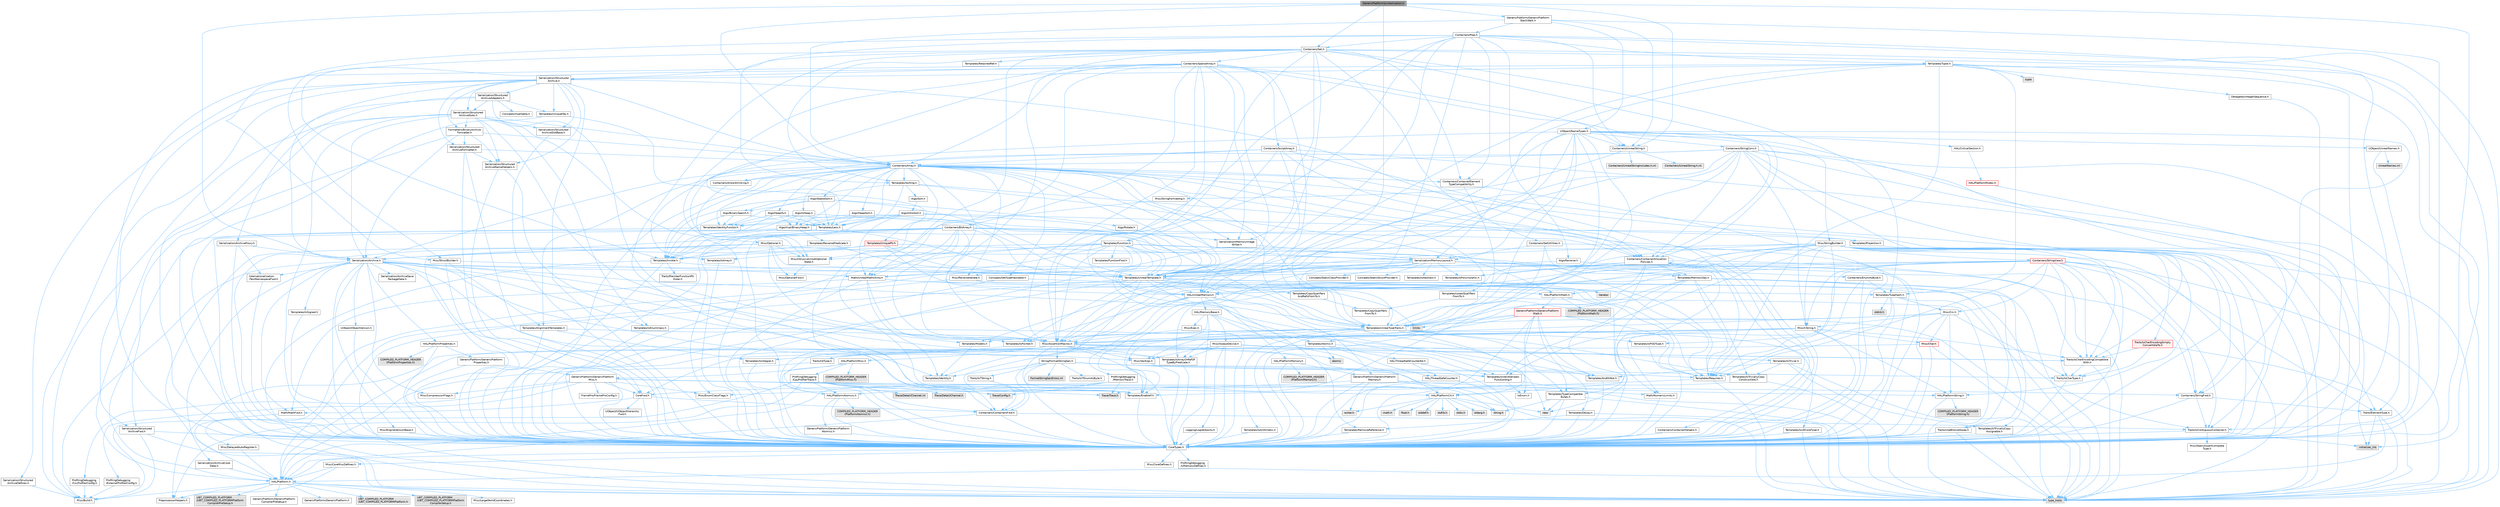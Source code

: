 digraph "GenericPlatformSymbolication.h"
{
 // INTERACTIVE_SVG=YES
 // LATEX_PDF_SIZE
  bgcolor="transparent";
  edge [fontname=Helvetica,fontsize=10,labelfontname=Helvetica,labelfontsize=10];
  node [fontname=Helvetica,fontsize=10,shape=box,height=0.2,width=0.4];
  Node1 [id="Node000001",label="GenericPlatformSymbolication.h",height=0.2,width=0.4,color="gray40", fillcolor="grey60", style="filled", fontcolor="black",tooltip=" "];
  Node1 -> Node2 [id="edge1_Node000001_Node000002",color="steelblue1",style="solid",tooltip=" "];
  Node2 [id="Node000002",label="Containers/Array.h",height=0.2,width=0.4,color="grey40", fillcolor="white", style="filled",URL="$df/dd0/Array_8h.html",tooltip=" "];
  Node2 -> Node3 [id="edge2_Node000002_Node000003",color="steelblue1",style="solid",tooltip=" "];
  Node3 [id="Node000003",label="CoreTypes.h",height=0.2,width=0.4,color="grey40", fillcolor="white", style="filled",URL="$dc/dec/CoreTypes_8h.html",tooltip=" "];
  Node3 -> Node4 [id="edge3_Node000003_Node000004",color="steelblue1",style="solid",tooltip=" "];
  Node4 [id="Node000004",label="HAL/Platform.h",height=0.2,width=0.4,color="grey40", fillcolor="white", style="filled",URL="$d9/dd0/Platform_8h.html",tooltip=" "];
  Node4 -> Node5 [id="edge4_Node000004_Node000005",color="steelblue1",style="solid",tooltip=" "];
  Node5 [id="Node000005",label="Misc/Build.h",height=0.2,width=0.4,color="grey40", fillcolor="white", style="filled",URL="$d3/dbb/Build_8h.html",tooltip=" "];
  Node4 -> Node6 [id="edge5_Node000004_Node000006",color="steelblue1",style="solid",tooltip=" "];
  Node6 [id="Node000006",label="Misc/LargeWorldCoordinates.h",height=0.2,width=0.4,color="grey40", fillcolor="white", style="filled",URL="$d2/dcb/LargeWorldCoordinates_8h.html",tooltip=" "];
  Node4 -> Node7 [id="edge6_Node000004_Node000007",color="steelblue1",style="solid",tooltip=" "];
  Node7 [id="Node000007",label="type_traits",height=0.2,width=0.4,color="grey60", fillcolor="#E0E0E0", style="filled",tooltip=" "];
  Node4 -> Node8 [id="edge7_Node000004_Node000008",color="steelblue1",style="solid",tooltip=" "];
  Node8 [id="Node000008",label="PreprocessorHelpers.h",height=0.2,width=0.4,color="grey40", fillcolor="white", style="filled",URL="$db/ddb/PreprocessorHelpers_8h.html",tooltip=" "];
  Node4 -> Node9 [id="edge8_Node000004_Node000009",color="steelblue1",style="solid",tooltip=" "];
  Node9 [id="Node000009",label="UBT_COMPILED_PLATFORM\l/UBT_COMPILED_PLATFORMPlatform\lCompilerPreSetup.h",height=0.2,width=0.4,color="grey60", fillcolor="#E0E0E0", style="filled",tooltip=" "];
  Node4 -> Node10 [id="edge9_Node000004_Node000010",color="steelblue1",style="solid",tooltip=" "];
  Node10 [id="Node000010",label="GenericPlatform/GenericPlatform\lCompilerPreSetup.h",height=0.2,width=0.4,color="grey40", fillcolor="white", style="filled",URL="$d9/dc8/GenericPlatformCompilerPreSetup_8h.html",tooltip=" "];
  Node4 -> Node11 [id="edge10_Node000004_Node000011",color="steelblue1",style="solid",tooltip=" "];
  Node11 [id="Node000011",label="GenericPlatform/GenericPlatform.h",height=0.2,width=0.4,color="grey40", fillcolor="white", style="filled",URL="$d6/d84/GenericPlatform_8h.html",tooltip=" "];
  Node4 -> Node12 [id="edge11_Node000004_Node000012",color="steelblue1",style="solid",tooltip=" "];
  Node12 [id="Node000012",label="UBT_COMPILED_PLATFORM\l/UBT_COMPILED_PLATFORMPlatform.h",height=0.2,width=0.4,color="grey60", fillcolor="#E0E0E0", style="filled",tooltip=" "];
  Node4 -> Node13 [id="edge12_Node000004_Node000013",color="steelblue1",style="solid",tooltip=" "];
  Node13 [id="Node000013",label="UBT_COMPILED_PLATFORM\l/UBT_COMPILED_PLATFORMPlatform\lCompilerSetup.h",height=0.2,width=0.4,color="grey60", fillcolor="#E0E0E0", style="filled",tooltip=" "];
  Node3 -> Node14 [id="edge13_Node000003_Node000014",color="steelblue1",style="solid",tooltip=" "];
  Node14 [id="Node000014",label="ProfilingDebugging\l/UMemoryDefines.h",height=0.2,width=0.4,color="grey40", fillcolor="white", style="filled",URL="$d2/da2/UMemoryDefines_8h.html",tooltip=" "];
  Node3 -> Node15 [id="edge14_Node000003_Node000015",color="steelblue1",style="solid",tooltip=" "];
  Node15 [id="Node000015",label="Misc/CoreMiscDefines.h",height=0.2,width=0.4,color="grey40", fillcolor="white", style="filled",URL="$da/d38/CoreMiscDefines_8h.html",tooltip=" "];
  Node15 -> Node4 [id="edge15_Node000015_Node000004",color="steelblue1",style="solid",tooltip=" "];
  Node15 -> Node8 [id="edge16_Node000015_Node000008",color="steelblue1",style="solid",tooltip=" "];
  Node3 -> Node16 [id="edge17_Node000003_Node000016",color="steelblue1",style="solid",tooltip=" "];
  Node16 [id="Node000016",label="Misc/CoreDefines.h",height=0.2,width=0.4,color="grey40", fillcolor="white", style="filled",URL="$d3/dd2/CoreDefines_8h.html",tooltip=" "];
  Node2 -> Node17 [id="edge18_Node000002_Node000017",color="steelblue1",style="solid",tooltip=" "];
  Node17 [id="Node000017",label="Misc/AssertionMacros.h",height=0.2,width=0.4,color="grey40", fillcolor="white", style="filled",URL="$d0/dfa/AssertionMacros_8h.html",tooltip=" "];
  Node17 -> Node3 [id="edge19_Node000017_Node000003",color="steelblue1",style="solid",tooltip=" "];
  Node17 -> Node4 [id="edge20_Node000017_Node000004",color="steelblue1",style="solid",tooltip=" "];
  Node17 -> Node18 [id="edge21_Node000017_Node000018",color="steelblue1",style="solid",tooltip=" "];
  Node18 [id="Node000018",label="HAL/PlatformMisc.h",height=0.2,width=0.4,color="grey40", fillcolor="white", style="filled",URL="$d0/df5/PlatformMisc_8h.html",tooltip=" "];
  Node18 -> Node3 [id="edge22_Node000018_Node000003",color="steelblue1",style="solid",tooltip=" "];
  Node18 -> Node19 [id="edge23_Node000018_Node000019",color="steelblue1",style="solid",tooltip=" "];
  Node19 [id="Node000019",label="GenericPlatform/GenericPlatform\lMisc.h",height=0.2,width=0.4,color="grey40", fillcolor="white", style="filled",URL="$db/d9a/GenericPlatformMisc_8h.html",tooltip=" "];
  Node19 -> Node20 [id="edge24_Node000019_Node000020",color="steelblue1",style="solid",tooltip=" "];
  Node20 [id="Node000020",label="Containers/StringFwd.h",height=0.2,width=0.4,color="grey40", fillcolor="white", style="filled",URL="$df/d37/StringFwd_8h.html",tooltip=" "];
  Node20 -> Node3 [id="edge25_Node000020_Node000003",color="steelblue1",style="solid",tooltip=" "];
  Node20 -> Node21 [id="edge26_Node000020_Node000021",color="steelblue1",style="solid",tooltip=" "];
  Node21 [id="Node000021",label="Traits/ElementType.h",height=0.2,width=0.4,color="grey40", fillcolor="white", style="filled",URL="$d5/d4f/ElementType_8h.html",tooltip=" "];
  Node21 -> Node4 [id="edge27_Node000021_Node000004",color="steelblue1",style="solid",tooltip=" "];
  Node21 -> Node22 [id="edge28_Node000021_Node000022",color="steelblue1",style="solid",tooltip=" "];
  Node22 [id="Node000022",label="initializer_list",height=0.2,width=0.4,color="grey60", fillcolor="#E0E0E0", style="filled",tooltip=" "];
  Node21 -> Node7 [id="edge29_Node000021_Node000007",color="steelblue1",style="solid",tooltip=" "];
  Node20 -> Node23 [id="edge30_Node000020_Node000023",color="steelblue1",style="solid",tooltip=" "];
  Node23 [id="Node000023",label="Traits/IsContiguousContainer.h",height=0.2,width=0.4,color="grey40", fillcolor="white", style="filled",URL="$d5/d3c/IsContiguousContainer_8h.html",tooltip=" "];
  Node23 -> Node3 [id="edge31_Node000023_Node000003",color="steelblue1",style="solid",tooltip=" "];
  Node23 -> Node24 [id="edge32_Node000023_Node000024",color="steelblue1",style="solid",tooltip=" "];
  Node24 [id="Node000024",label="Misc/StaticAssertComplete\lType.h",height=0.2,width=0.4,color="grey40", fillcolor="white", style="filled",URL="$d5/d4e/StaticAssertCompleteType_8h.html",tooltip=" "];
  Node23 -> Node22 [id="edge33_Node000023_Node000022",color="steelblue1",style="solid",tooltip=" "];
  Node19 -> Node25 [id="edge34_Node000019_Node000025",color="steelblue1",style="solid",tooltip=" "];
  Node25 [id="Node000025",label="CoreFwd.h",height=0.2,width=0.4,color="grey40", fillcolor="white", style="filled",URL="$d1/d1e/CoreFwd_8h.html",tooltip=" "];
  Node25 -> Node3 [id="edge35_Node000025_Node000003",color="steelblue1",style="solid",tooltip=" "];
  Node25 -> Node26 [id="edge36_Node000025_Node000026",color="steelblue1",style="solid",tooltip=" "];
  Node26 [id="Node000026",label="Containers/ContainersFwd.h",height=0.2,width=0.4,color="grey40", fillcolor="white", style="filled",URL="$d4/d0a/ContainersFwd_8h.html",tooltip=" "];
  Node26 -> Node4 [id="edge37_Node000026_Node000004",color="steelblue1",style="solid",tooltip=" "];
  Node26 -> Node3 [id="edge38_Node000026_Node000003",color="steelblue1",style="solid",tooltip=" "];
  Node26 -> Node23 [id="edge39_Node000026_Node000023",color="steelblue1",style="solid",tooltip=" "];
  Node25 -> Node27 [id="edge40_Node000025_Node000027",color="steelblue1",style="solid",tooltip=" "];
  Node27 [id="Node000027",label="Math/MathFwd.h",height=0.2,width=0.4,color="grey40", fillcolor="white", style="filled",URL="$d2/d10/MathFwd_8h.html",tooltip=" "];
  Node27 -> Node4 [id="edge41_Node000027_Node000004",color="steelblue1",style="solid",tooltip=" "];
  Node25 -> Node28 [id="edge42_Node000025_Node000028",color="steelblue1",style="solid",tooltip=" "];
  Node28 [id="Node000028",label="UObject/UObjectHierarchy\lFwd.h",height=0.2,width=0.4,color="grey40", fillcolor="white", style="filled",URL="$d3/d13/UObjectHierarchyFwd_8h.html",tooltip=" "];
  Node19 -> Node3 [id="edge43_Node000019_Node000003",color="steelblue1",style="solid",tooltip=" "];
  Node19 -> Node29 [id="edge44_Node000019_Node000029",color="steelblue1",style="solid",tooltip=" "];
  Node29 [id="Node000029",label="FramePro/FrameProConfig.h",height=0.2,width=0.4,color="grey40", fillcolor="white", style="filled",URL="$d7/d90/FrameProConfig_8h.html",tooltip=" "];
  Node19 -> Node30 [id="edge45_Node000019_Node000030",color="steelblue1",style="solid",tooltip=" "];
  Node30 [id="Node000030",label="HAL/PlatformCrt.h",height=0.2,width=0.4,color="grey40", fillcolor="white", style="filled",URL="$d8/d75/PlatformCrt_8h.html",tooltip=" "];
  Node30 -> Node31 [id="edge46_Node000030_Node000031",color="steelblue1",style="solid",tooltip=" "];
  Node31 [id="Node000031",label="new",height=0.2,width=0.4,color="grey60", fillcolor="#E0E0E0", style="filled",tooltip=" "];
  Node30 -> Node32 [id="edge47_Node000030_Node000032",color="steelblue1",style="solid",tooltip=" "];
  Node32 [id="Node000032",label="wchar.h",height=0.2,width=0.4,color="grey60", fillcolor="#E0E0E0", style="filled",tooltip=" "];
  Node30 -> Node33 [id="edge48_Node000030_Node000033",color="steelblue1",style="solid",tooltip=" "];
  Node33 [id="Node000033",label="stddef.h",height=0.2,width=0.4,color="grey60", fillcolor="#E0E0E0", style="filled",tooltip=" "];
  Node30 -> Node34 [id="edge49_Node000030_Node000034",color="steelblue1",style="solid",tooltip=" "];
  Node34 [id="Node000034",label="stdlib.h",height=0.2,width=0.4,color="grey60", fillcolor="#E0E0E0", style="filled",tooltip=" "];
  Node30 -> Node35 [id="edge50_Node000030_Node000035",color="steelblue1",style="solid",tooltip=" "];
  Node35 [id="Node000035",label="stdio.h",height=0.2,width=0.4,color="grey60", fillcolor="#E0E0E0", style="filled",tooltip=" "];
  Node30 -> Node36 [id="edge51_Node000030_Node000036",color="steelblue1",style="solid",tooltip=" "];
  Node36 [id="Node000036",label="stdarg.h",height=0.2,width=0.4,color="grey60", fillcolor="#E0E0E0", style="filled",tooltip=" "];
  Node30 -> Node37 [id="edge52_Node000030_Node000037",color="steelblue1",style="solid",tooltip=" "];
  Node37 [id="Node000037",label="math.h",height=0.2,width=0.4,color="grey60", fillcolor="#E0E0E0", style="filled",tooltip=" "];
  Node30 -> Node38 [id="edge53_Node000030_Node000038",color="steelblue1",style="solid",tooltip=" "];
  Node38 [id="Node000038",label="float.h",height=0.2,width=0.4,color="grey60", fillcolor="#E0E0E0", style="filled",tooltip=" "];
  Node30 -> Node39 [id="edge54_Node000030_Node000039",color="steelblue1",style="solid",tooltip=" "];
  Node39 [id="Node000039",label="string.h",height=0.2,width=0.4,color="grey60", fillcolor="#E0E0E0", style="filled",tooltip=" "];
  Node19 -> Node40 [id="edge55_Node000019_Node000040",color="steelblue1",style="solid",tooltip=" "];
  Node40 [id="Node000040",label="Math/NumericLimits.h",height=0.2,width=0.4,color="grey40", fillcolor="white", style="filled",URL="$df/d1b/NumericLimits_8h.html",tooltip=" "];
  Node40 -> Node3 [id="edge56_Node000040_Node000003",color="steelblue1",style="solid",tooltip=" "];
  Node19 -> Node41 [id="edge57_Node000019_Node000041",color="steelblue1",style="solid",tooltip=" "];
  Node41 [id="Node000041",label="Misc/CompressionFlags.h",height=0.2,width=0.4,color="grey40", fillcolor="white", style="filled",URL="$d9/d76/CompressionFlags_8h.html",tooltip=" "];
  Node19 -> Node42 [id="edge58_Node000019_Node000042",color="steelblue1",style="solid",tooltip=" "];
  Node42 [id="Node000042",label="Misc/EnumClassFlags.h",height=0.2,width=0.4,color="grey40", fillcolor="white", style="filled",URL="$d8/de7/EnumClassFlags_8h.html",tooltip=" "];
  Node19 -> Node43 [id="edge59_Node000019_Node000043",color="steelblue1",style="solid",tooltip=" "];
  Node43 [id="Node000043",label="ProfilingDebugging\l/CsvProfilerConfig.h",height=0.2,width=0.4,color="grey40", fillcolor="white", style="filled",URL="$d3/d88/CsvProfilerConfig_8h.html",tooltip=" "];
  Node43 -> Node5 [id="edge60_Node000043_Node000005",color="steelblue1",style="solid",tooltip=" "];
  Node19 -> Node44 [id="edge61_Node000019_Node000044",color="steelblue1",style="solid",tooltip=" "];
  Node44 [id="Node000044",label="ProfilingDebugging\l/ExternalProfilerConfig.h",height=0.2,width=0.4,color="grey40", fillcolor="white", style="filled",URL="$d3/dbb/ExternalProfilerConfig_8h.html",tooltip=" "];
  Node44 -> Node5 [id="edge62_Node000044_Node000005",color="steelblue1",style="solid",tooltip=" "];
  Node18 -> Node45 [id="edge63_Node000018_Node000045",color="steelblue1",style="solid",tooltip=" "];
  Node45 [id="Node000045",label="COMPILED_PLATFORM_HEADER\l(PlatformMisc.h)",height=0.2,width=0.4,color="grey60", fillcolor="#E0E0E0", style="filled",tooltip=" "];
  Node18 -> Node46 [id="edge64_Node000018_Node000046",color="steelblue1",style="solid",tooltip=" "];
  Node46 [id="Node000046",label="ProfilingDebugging\l/CpuProfilerTrace.h",height=0.2,width=0.4,color="grey40", fillcolor="white", style="filled",URL="$da/dcb/CpuProfilerTrace_8h.html",tooltip=" "];
  Node46 -> Node3 [id="edge65_Node000046_Node000003",color="steelblue1",style="solid",tooltip=" "];
  Node46 -> Node26 [id="edge66_Node000046_Node000026",color="steelblue1",style="solid",tooltip=" "];
  Node46 -> Node47 [id="edge67_Node000046_Node000047",color="steelblue1",style="solid",tooltip=" "];
  Node47 [id="Node000047",label="HAL/PlatformAtomics.h",height=0.2,width=0.4,color="grey40", fillcolor="white", style="filled",URL="$d3/d36/PlatformAtomics_8h.html",tooltip=" "];
  Node47 -> Node3 [id="edge68_Node000047_Node000003",color="steelblue1",style="solid",tooltip=" "];
  Node47 -> Node48 [id="edge69_Node000047_Node000048",color="steelblue1",style="solid",tooltip=" "];
  Node48 [id="Node000048",label="GenericPlatform/GenericPlatform\lAtomics.h",height=0.2,width=0.4,color="grey40", fillcolor="white", style="filled",URL="$da/d72/GenericPlatformAtomics_8h.html",tooltip=" "];
  Node48 -> Node3 [id="edge70_Node000048_Node000003",color="steelblue1",style="solid",tooltip=" "];
  Node47 -> Node49 [id="edge71_Node000047_Node000049",color="steelblue1",style="solid",tooltip=" "];
  Node49 [id="Node000049",label="COMPILED_PLATFORM_HEADER\l(PlatformAtomics.h)",height=0.2,width=0.4,color="grey60", fillcolor="#E0E0E0", style="filled",tooltip=" "];
  Node46 -> Node8 [id="edge72_Node000046_Node000008",color="steelblue1",style="solid",tooltip=" "];
  Node46 -> Node5 [id="edge73_Node000046_Node000005",color="steelblue1",style="solid",tooltip=" "];
  Node46 -> Node50 [id="edge74_Node000046_Node000050",color="steelblue1",style="solid",tooltip=" "];
  Node50 [id="Node000050",label="Trace/Config.h",height=0.2,width=0.4,color="grey60", fillcolor="#E0E0E0", style="filled",tooltip=" "];
  Node46 -> Node51 [id="edge75_Node000046_Node000051",color="steelblue1",style="solid",tooltip=" "];
  Node51 [id="Node000051",label="Trace/Detail/Channel.h",height=0.2,width=0.4,color="grey60", fillcolor="#E0E0E0", style="filled",tooltip=" "];
  Node46 -> Node52 [id="edge76_Node000046_Node000052",color="steelblue1",style="solid",tooltip=" "];
  Node52 [id="Node000052",label="Trace/Detail/Channel.inl",height=0.2,width=0.4,color="grey60", fillcolor="#E0E0E0", style="filled",tooltip=" "];
  Node46 -> Node53 [id="edge77_Node000046_Node000053",color="steelblue1",style="solid",tooltip=" "];
  Node53 [id="Node000053",label="Trace/Trace.h",height=0.2,width=0.4,color="grey60", fillcolor="#E0E0E0", style="filled",tooltip=" "];
  Node17 -> Node8 [id="edge78_Node000017_Node000008",color="steelblue1",style="solid",tooltip=" "];
  Node17 -> Node54 [id="edge79_Node000017_Node000054",color="steelblue1",style="solid",tooltip=" "];
  Node54 [id="Node000054",label="Templates/EnableIf.h",height=0.2,width=0.4,color="grey40", fillcolor="white", style="filled",URL="$d7/d60/EnableIf_8h.html",tooltip=" "];
  Node54 -> Node3 [id="edge80_Node000054_Node000003",color="steelblue1",style="solid",tooltip=" "];
  Node17 -> Node55 [id="edge81_Node000017_Node000055",color="steelblue1",style="solid",tooltip=" "];
  Node55 [id="Node000055",label="Templates/IsArrayOrRefOf\lTypeByPredicate.h",height=0.2,width=0.4,color="grey40", fillcolor="white", style="filled",URL="$d6/da1/IsArrayOrRefOfTypeByPredicate_8h.html",tooltip=" "];
  Node55 -> Node3 [id="edge82_Node000055_Node000003",color="steelblue1",style="solid",tooltip=" "];
  Node17 -> Node56 [id="edge83_Node000017_Node000056",color="steelblue1",style="solid",tooltip=" "];
  Node56 [id="Node000056",label="Templates/IsValidVariadic\lFunctionArg.h",height=0.2,width=0.4,color="grey40", fillcolor="white", style="filled",URL="$d0/dc8/IsValidVariadicFunctionArg_8h.html",tooltip=" "];
  Node56 -> Node3 [id="edge84_Node000056_Node000003",color="steelblue1",style="solid",tooltip=" "];
  Node56 -> Node57 [id="edge85_Node000056_Node000057",color="steelblue1",style="solid",tooltip=" "];
  Node57 [id="Node000057",label="IsEnum.h",height=0.2,width=0.4,color="grey40", fillcolor="white", style="filled",URL="$d4/de5/IsEnum_8h.html",tooltip=" "];
  Node56 -> Node7 [id="edge86_Node000056_Node000007",color="steelblue1",style="solid",tooltip=" "];
  Node17 -> Node58 [id="edge87_Node000017_Node000058",color="steelblue1",style="solid",tooltip=" "];
  Node58 [id="Node000058",label="Traits/IsCharEncodingCompatible\lWith.h",height=0.2,width=0.4,color="grey40", fillcolor="white", style="filled",URL="$df/dd1/IsCharEncodingCompatibleWith_8h.html",tooltip=" "];
  Node58 -> Node7 [id="edge88_Node000058_Node000007",color="steelblue1",style="solid",tooltip=" "];
  Node58 -> Node59 [id="edge89_Node000058_Node000059",color="steelblue1",style="solid",tooltip=" "];
  Node59 [id="Node000059",label="Traits/IsCharType.h",height=0.2,width=0.4,color="grey40", fillcolor="white", style="filled",URL="$db/d51/IsCharType_8h.html",tooltip=" "];
  Node59 -> Node3 [id="edge90_Node000059_Node000003",color="steelblue1",style="solid",tooltip=" "];
  Node17 -> Node60 [id="edge91_Node000017_Node000060",color="steelblue1",style="solid",tooltip=" "];
  Node60 [id="Node000060",label="Misc/VarArgs.h",height=0.2,width=0.4,color="grey40", fillcolor="white", style="filled",URL="$d5/d6f/VarArgs_8h.html",tooltip=" "];
  Node60 -> Node3 [id="edge92_Node000060_Node000003",color="steelblue1",style="solid",tooltip=" "];
  Node17 -> Node61 [id="edge93_Node000017_Node000061",color="steelblue1",style="solid",tooltip=" "];
  Node61 [id="Node000061",label="String/FormatStringSan.h",height=0.2,width=0.4,color="grey40", fillcolor="white", style="filled",URL="$d3/d8b/FormatStringSan_8h.html",tooltip=" "];
  Node61 -> Node7 [id="edge94_Node000061_Node000007",color="steelblue1",style="solid",tooltip=" "];
  Node61 -> Node3 [id="edge95_Node000061_Node000003",color="steelblue1",style="solid",tooltip=" "];
  Node61 -> Node62 [id="edge96_Node000061_Node000062",color="steelblue1",style="solid",tooltip=" "];
  Node62 [id="Node000062",label="Templates/Requires.h",height=0.2,width=0.4,color="grey40", fillcolor="white", style="filled",URL="$dc/d96/Requires_8h.html",tooltip=" "];
  Node62 -> Node54 [id="edge97_Node000062_Node000054",color="steelblue1",style="solid",tooltip=" "];
  Node62 -> Node7 [id="edge98_Node000062_Node000007",color="steelblue1",style="solid",tooltip=" "];
  Node61 -> Node63 [id="edge99_Node000061_Node000063",color="steelblue1",style="solid",tooltip=" "];
  Node63 [id="Node000063",label="Templates/Identity.h",height=0.2,width=0.4,color="grey40", fillcolor="white", style="filled",URL="$d0/dd5/Identity_8h.html",tooltip=" "];
  Node61 -> Node56 [id="edge100_Node000061_Node000056",color="steelblue1",style="solid",tooltip=" "];
  Node61 -> Node59 [id="edge101_Node000061_Node000059",color="steelblue1",style="solid",tooltip=" "];
  Node61 -> Node64 [id="edge102_Node000061_Node000064",color="steelblue1",style="solid",tooltip=" "];
  Node64 [id="Node000064",label="Traits/IsTEnumAsByte.h",height=0.2,width=0.4,color="grey40", fillcolor="white", style="filled",URL="$d1/de6/IsTEnumAsByte_8h.html",tooltip=" "];
  Node61 -> Node65 [id="edge103_Node000061_Node000065",color="steelblue1",style="solid",tooltip=" "];
  Node65 [id="Node000065",label="Traits/IsTString.h",height=0.2,width=0.4,color="grey40", fillcolor="white", style="filled",URL="$d0/df8/IsTString_8h.html",tooltip=" "];
  Node65 -> Node26 [id="edge104_Node000065_Node000026",color="steelblue1",style="solid",tooltip=" "];
  Node61 -> Node26 [id="edge105_Node000061_Node000026",color="steelblue1",style="solid",tooltip=" "];
  Node61 -> Node66 [id="edge106_Node000061_Node000066",color="steelblue1",style="solid",tooltip=" "];
  Node66 [id="Node000066",label="FormatStringSanErrors.inl",height=0.2,width=0.4,color="grey60", fillcolor="#E0E0E0", style="filled",tooltip=" "];
  Node17 -> Node67 [id="edge107_Node000017_Node000067",color="steelblue1",style="solid",tooltip=" "];
  Node67 [id="Node000067",label="atomic",height=0.2,width=0.4,color="grey60", fillcolor="#E0E0E0", style="filled",tooltip=" "];
  Node2 -> Node68 [id="edge108_Node000002_Node000068",color="steelblue1",style="solid",tooltip=" "];
  Node68 [id="Node000068",label="Misc/IntrusiveUnsetOptional\lState.h",height=0.2,width=0.4,color="grey40", fillcolor="white", style="filled",URL="$d2/d0a/IntrusiveUnsetOptionalState_8h.html",tooltip=" "];
  Node68 -> Node69 [id="edge109_Node000068_Node000069",color="steelblue1",style="solid",tooltip=" "];
  Node69 [id="Node000069",label="Misc/OptionalFwd.h",height=0.2,width=0.4,color="grey40", fillcolor="white", style="filled",URL="$dc/d50/OptionalFwd_8h.html",tooltip=" "];
  Node2 -> Node70 [id="edge110_Node000002_Node000070",color="steelblue1",style="solid",tooltip=" "];
  Node70 [id="Node000070",label="Misc/ReverseIterate.h",height=0.2,width=0.4,color="grey40", fillcolor="white", style="filled",URL="$db/de3/ReverseIterate_8h.html",tooltip=" "];
  Node70 -> Node4 [id="edge111_Node000070_Node000004",color="steelblue1",style="solid",tooltip=" "];
  Node70 -> Node71 [id="edge112_Node000070_Node000071",color="steelblue1",style="solid",tooltip=" "];
  Node71 [id="Node000071",label="iterator",height=0.2,width=0.4,color="grey60", fillcolor="#E0E0E0", style="filled",tooltip=" "];
  Node2 -> Node72 [id="edge113_Node000002_Node000072",color="steelblue1",style="solid",tooltip=" "];
  Node72 [id="Node000072",label="HAL/UnrealMemory.h",height=0.2,width=0.4,color="grey40", fillcolor="white", style="filled",URL="$d9/d96/UnrealMemory_8h.html",tooltip=" "];
  Node72 -> Node3 [id="edge114_Node000072_Node000003",color="steelblue1",style="solid",tooltip=" "];
  Node72 -> Node73 [id="edge115_Node000072_Node000073",color="steelblue1",style="solid",tooltip=" "];
  Node73 [id="Node000073",label="GenericPlatform/GenericPlatform\lMemory.h",height=0.2,width=0.4,color="grey40", fillcolor="white", style="filled",URL="$dd/d22/GenericPlatformMemory_8h.html",tooltip=" "];
  Node73 -> Node25 [id="edge116_Node000073_Node000025",color="steelblue1",style="solid",tooltip=" "];
  Node73 -> Node3 [id="edge117_Node000073_Node000003",color="steelblue1",style="solid",tooltip=" "];
  Node73 -> Node74 [id="edge118_Node000073_Node000074",color="steelblue1",style="solid",tooltip=" "];
  Node74 [id="Node000074",label="HAL/PlatformString.h",height=0.2,width=0.4,color="grey40", fillcolor="white", style="filled",URL="$db/db5/PlatformString_8h.html",tooltip=" "];
  Node74 -> Node3 [id="edge119_Node000074_Node000003",color="steelblue1",style="solid",tooltip=" "];
  Node74 -> Node75 [id="edge120_Node000074_Node000075",color="steelblue1",style="solid",tooltip=" "];
  Node75 [id="Node000075",label="COMPILED_PLATFORM_HEADER\l(PlatformString.h)",height=0.2,width=0.4,color="grey60", fillcolor="#E0E0E0", style="filled",tooltip=" "];
  Node73 -> Node39 [id="edge121_Node000073_Node000039",color="steelblue1",style="solid",tooltip=" "];
  Node73 -> Node32 [id="edge122_Node000073_Node000032",color="steelblue1",style="solid",tooltip=" "];
  Node72 -> Node76 [id="edge123_Node000072_Node000076",color="steelblue1",style="solid",tooltip=" "];
  Node76 [id="Node000076",label="HAL/MemoryBase.h",height=0.2,width=0.4,color="grey40", fillcolor="white", style="filled",URL="$d6/d9f/MemoryBase_8h.html",tooltip=" "];
  Node76 -> Node3 [id="edge124_Node000076_Node000003",color="steelblue1",style="solid",tooltip=" "];
  Node76 -> Node47 [id="edge125_Node000076_Node000047",color="steelblue1",style="solid",tooltip=" "];
  Node76 -> Node30 [id="edge126_Node000076_Node000030",color="steelblue1",style="solid",tooltip=" "];
  Node76 -> Node77 [id="edge127_Node000076_Node000077",color="steelblue1",style="solid",tooltip=" "];
  Node77 [id="Node000077",label="Misc/Exec.h",height=0.2,width=0.4,color="grey40", fillcolor="white", style="filled",URL="$de/ddb/Exec_8h.html",tooltip=" "];
  Node77 -> Node3 [id="edge128_Node000077_Node000003",color="steelblue1",style="solid",tooltip=" "];
  Node77 -> Node17 [id="edge129_Node000077_Node000017",color="steelblue1",style="solid",tooltip=" "];
  Node76 -> Node78 [id="edge130_Node000076_Node000078",color="steelblue1",style="solid",tooltip=" "];
  Node78 [id="Node000078",label="Misc/OutputDevice.h",height=0.2,width=0.4,color="grey40", fillcolor="white", style="filled",URL="$d7/d32/OutputDevice_8h.html",tooltip=" "];
  Node78 -> Node25 [id="edge131_Node000078_Node000025",color="steelblue1",style="solid",tooltip=" "];
  Node78 -> Node3 [id="edge132_Node000078_Node000003",color="steelblue1",style="solid",tooltip=" "];
  Node78 -> Node79 [id="edge133_Node000078_Node000079",color="steelblue1",style="solid",tooltip=" "];
  Node79 [id="Node000079",label="Logging/LogVerbosity.h",height=0.2,width=0.4,color="grey40", fillcolor="white", style="filled",URL="$d2/d8f/LogVerbosity_8h.html",tooltip=" "];
  Node79 -> Node3 [id="edge134_Node000079_Node000003",color="steelblue1",style="solid",tooltip=" "];
  Node78 -> Node60 [id="edge135_Node000078_Node000060",color="steelblue1",style="solid",tooltip=" "];
  Node78 -> Node55 [id="edge136_Node000078_Node000055",color="steelblue1",style="solid",tooltip=" "];
  Node78 -> Node56 [id="edge137_Node000078_Node000056",color="steelblue1",style="solid",tooltip=" "];
  Node78 -> Node58 [id="edge138_Node000078_Node000058",color="steelblue1",style="solid",tooltip=" "];
  Node76 -> Node80 [id="edge139_Node000076_Node000080",color="steelblue1",style="solid",tooltip=" "];
  Node80 [id="Node000080",label="Templates/Atomic.h",height=0.2,width=0.4,color="grey40", fillcolor="white", style="filled",URL="$d3/d91/Atomic_8h.html",tooltip=" "];
  Node80 -> Node81 [id="edge140_Node000080_Node000081",color="steelblue1",style="solid",tooltip=" "];
  Node81 [id="Node000081",label="HAL/ThreadSafeCounter.h",height=0.2,width=0.4,color="grey40", fillcolor="white", style="filled",URL="$dc/dc9/ThreadSafeCounter_8h.html",tooltip=" "];
  Node81 -> Node3 [id="edge141_Node000081_Node000003",color="steelblue1",style="solid",tooltip=" "];
  Node81 -> Node47 [id="edge142_Node000081_Node000047",color="steelblue1",style="solid",tooltip=" "];
  Node80 -> Node82 [id="edge143_Node000080_Node000082",color="steelblue1",style="solid",tooltip=" "];
  Node82 [id="Node000082",label="HAL/ThreadSafeCounter64.h",height=0.2,width=0.4,color="grey40", fillcolor="white", style="filled",URL="$d0/d12/ThreadSafeCounter64_8h.html",tooltip=" "];
  Node82 -> Node3 [id="edge144_Node000082_Node000003",color="steelblue1",style="solid",tooltip=" "];
  Node82 -> Node81 [id="edge145_Node000082_Node000081",color="steelblue1",style="solid",tooltip=" "];
  Node80 -> Node83 [id="edge146_Node000080_Node000083",color="steelblue1",style="solid",tooltip=" "];
  Node83 [id="Node000083",label="Templates/IsIntegral.h",height=0.2,width=0.4,color="grey40", fillcolor="white", style="filled",URL="$da/d64/IsIntegral_8h.html",tooltip=" "];
  Node83 -> Node3 [id="edge147_Node000083_Node000003",color="steelblue1",style="solid",tooltip=" "];
  Node80 -> Node84 [id="edge148_Node000080_Node000084",color="steelblue1",style="solid",tooltip=" "];
  Node84 [id="Node000084",label="Templates/IsTrivial.h",height=0.2,width=0.4,color="grey40", fillcolor="white", style="filled",URL="$da/d4c/IsTrivial_8h.html",tooltip=" "];
  Node84 -> Node85 [id="edge149_Node000084_Node000085",color="steelblue1",style="solid",tooltip=" "];
  Node85 [id="Node000085",label="Templates/AndOrNot.h",height=0.2,width=0.4,color="grey40", fillcolor="white", style="filled",URL="$db/d0a/AndOrNot_8h.html",tooltip=" "];
  Node85 -> Node3 [id="edge150_Node000085_Node000003",color="steelblue1",style="solid",tooltip=" "];
  Node84 -> Node86 [id="edge151_Node000084_Node000086",color="steelblue1",style="solid",tooltip=" "];
  Node86 [id="Node000086",label="Templates/IsTriviallyCopy\lConstructible.h",height=0.2,width=0.4,color="grey40", fillcolor="white", style="filled",URL="$d3/d78/IsTriviallyCopyConstructible_8h.html",tooltip=" "];
  Node86 -> Node3 [id="edge152_Node000086_Node000003",color="steelblue1",style="solid",tooltip=" "];
  Node86 -> Node7 [id="edge153_Node000086_Node000007",color="steelblue1",style="solid",tooltip=" "];
  Node84 -> Node87 [id="edge154_Node000084_Node000087",color="steelblue1",style="solid",tooltip=" "];
  Node87 [id="Node000087",label="Templates/IsTriviallyCopy\lAssignable.h",height=0.2,width=0.4,color="grey40", fillcolor="white", style="filled",URL="$d2/df2/IsTriviallyCopyAssignable_8h.html",tooltip=" "];
  Node87 -> Node3 [id="edge155_Node000087_Node000003",color="steelblue1",style="solid",tooltip=" "];
  Node87 -> Node7 [id="edge156_Node000087_Node000007",color="steelblue1",style="solid",tooltip=" "];
  Node84 -> Node7 [id="edge157_Node000084_Node000007",color="steelblue1",style="solid",tooltip=" "];
  Node80 -> Node88 [id="edge158_Node000080_Node000088",color="steelblue1",style="solid",tooltip=" "];
  Node88 [id="Node000088",label="Traits/IntType.h",height=0.2,width=0.4,color="grey40", fillcolor="white", style="filled",URL="$d7/deb/IntType_8h.html",tooltip=" "];
  Node88 -> Node4 [id="edge159_Node000088_Node000004",color="steelblue1",style="solid",tooltip=" "];
  Node80 -> Node67 [id="edge160_Node000080_Node000067",color="steelblue1",style="solid",tooltip=" "];
  Node72 -> Node89 [id="edge161_Node000072_Node000089",color="steelblue1",style="solid",tooltip=" "];
  Node89 [id="Node000089",label="HAL/PlatformMemory.h",height=0.2,width=0.4,color="grey40", fillcolor="white", style="filled",URL="$de/d68/PlatformMemory_8h.html",tooltip=" "];
  Node89 -> Node3 [id="edge162_Node000089_Node000003",color="steelblue1",style="solid",tooltip=" "];
  Node89 -> Node73 [id="edge163_Node000089_Node000073",color="steelblue1",style="solid",tooltip=" "];
  Node89 -> Node90 [id="edge164_Node000089_Node000090",color="steelblue1",style="solid",tooltip=" "];
  Node90 [id="Node000090",label="COMPILED_PLATFORM_HEADER\l(PlatformMemory.h)",height=0.2,width=0.4,color="grey60", fillcolor="#E0E0E0", style="filled",tooltip=" "];
  Node72 -> Node91 [id="edge165_Node000072_Node000091",color="steelblue1",style="solid",tooltip=" "];
  Node91 [id="Node000091",label="ProfilingDebugging\l/MemoryTrace.h",height=0.2,width=0.4,color="grey40", fillcolor="white", style="filled",URL="$da/dd7/MemoryTrace_8h.html",tooltip=" "];
  Node91 -> Node4 [id="edge166_Node000091_Node000004",color="steelblue1",style="solid",tooltip=" "];
  Node91 -> Node42 [id="edge167_Node000091_Node000042",color="steelblue1",style="solid",tooltip=" "];
  Node91 -> Node50 [id="edge168_Node000091_Node000050",color="steelblue1",style="solid",tooltip=" "];
  Node91 -> Node53 [id="edge169_Node000091_Node000053",color="steelblue1",style="solid",tooltip=" "];
  Node72 -> Node92 [id="edge170_Node000072_Node000092",color="steelblue1",style="solid",tooltip=" "];
  Node92 [id="Node000092",label="Templates/IsPointer.h",height=0.2,width=0.4,color="grey40", fillcolor="white", style="filled",URL="$d7/d05/IsPointer_8h.html",tooltip=" "];
  Node92 -> Node3 [id="edge171_Node000092_Node000003",color="steelblue1",style="solid",tooltip=" "];
  Node2 -> Node93 [id="edge172_Node000002_Node000093",color="steelblue1",style="solid",tooltip=" "];
  Node93 [id="Node000093",label="Templates/UnrealTypeTraits.h",height=0.2,width=0.4,color="grey40", fillcolor="white", style="filled",URL="$d2/d2d/UnrealTypeTraits_8h.html",tooltip=" "];
  Node93 -> Node3 [id="edge173_Node000093_Node000003",color="steelblue1",style="solid",tooltip=" "];
  Node93 -> Node92 [id="edge174_Node000093_Node000092",color="steelblue1",style="solid",tooltip=" "];
  Node93 -> Node17 [id="edge175_Node000093_Node000017",color="steelblue1",style="solid",tooltip=" "];
  Node93 -> Node85 [id="edge176_Node000093_Node000085",color="steelblue1",style="solid",tooltip=" "];
  Node93 -> Node54 [id="edge177_Node000093_Node000054",color="steelblue1",style="solid",tooltip=" "];
  Node93 -> Node94 [id="edge178_Node000093_Node000094",color="steelblue1",style="solid",tooltip=" "];
  Node94 [id="Node000094",label="Templates/IsArithmetic.h",height=0.2,width=0.4,color="grey40", fillcolor="white", style="filled",URL="$d2/d5d/IsArithmetic_8h.html",tooltip=" "];
  Node94 -> Node3 [id="edge179_Node000094_Node000003",color="steelblue1",style="solid",tooltip=" "];
  Node93 -> Node57 [id="edge180_Node000093_Node000057",color="steelblue1",style="solid",tooltip=" "];
  Node93 -> Node95 [id="edge181_Node000093_Node000095",color="steelblue1",style="solid",tooltip=" "];
  Node95 [id="Node000095",label="Templates/Models.h",height=0.2,width=0.4,color="grey40", fillcolor="white", style="filled",URL="$d3/d0c/Models_8h.html",tooltip=" "];
  Node95 -> Node63 [id="edge182_Node000095_Node000063",color="steelblue1",style="solid",tooltip=" "];
  Node93 -> Node96 [id="edge183_Node000093_Node000096",color="steelblue1",style="solid",tooltip=" "];
  Node96 [id="Node000096",label="Templates/IsPODType.h",height=0.2,width=0.4,color="grey40", fillcolor="white", style="filled",URL="$d7/db1/IsPODType_8h.html",tooltip=" "];
  Node96 -> Node3 [id="edge184_Node000096_Node000003",color="steelblue1",style="solid",tooltip=" "];
  Node93 -> Node97 [id="edge185_Node000093_Node000097",color="steelblue1",style="solid",tooltip=" "];
  Node97 [id="Node000097",label="Templates/IsUECoreType.h",height=0.2,width=0.4,color="grey40", fillcolor="white", style="filled",URL="$d1/db8/IsUECoreType_8h.html",tooltip=" "];
  Node97 -> Node3 [id="edge186_Node000097_Node000003",color="steelblue1",style="solid",tooltip=" "];
  Node97 -> Node7 [id="edge187_Node000097_Node000007",color="steelblue1",style="solid",tooltip=" "];
  Node93 -> Node86 [id="edge188_Node000093_Node000086",color="steelblue1",style="solid",tooltip=" "];
  Node2 -> Node98 [id="edge189_Node000002_Node000098",color="steelblue1",style="solid",tooltip=" "];
  Node98 [id="Node000098",label="Templates/UnrealTemplate.h",height=0.2,width=0.4,color="grey40", fillcolor="white", style="filled",URL="$d4/d24/UnrealTemplate_8h.html",tooltip=" "];
  Node98 -> Node3 [id="edge190_Node000098_Node000003",color="steelblue1",style="solid",tooltip=" "];
  Node98 -> Node92 [id="edge191_Node000098_Node000092",color="steelblue1",style="solid",tooltip=" "];
  Node98 -> Node72 [id="edge192_Node000098_Node000072",color="steelblue1",style="solid",tooltip=" "];
  Node98 -> Node99 [id="edge193_Node000098_Node000099",color="steelblue1",style="solid",tooltip=" "];
  Node99 [id="Node000099",label="Templates/CopyQualifiers\lAndRefsFromTo.h",height=0.2,width=0.4,color="grey40", fillcolor="white", style="filled",URL="$d3/db3/CopyQualifiersAndRefsFromTo_8h.html",tooltip=" "];
  Node99 -> Node100 [id="edge194_Node000099_Node000100",color="steelblue1",style="solid",tooltip=" "];
  Node100 [id="Node000100",label="Templates/CopyQualifiers\lFromTo.h",height=0.2,width=0.4,color="grey40", fillcolor="white", style="filled",URL="$d5/db4/CopyQualifiersFromTo_8h.html",tooltip=" "];
  Node98 -> Node93 [id="edge195_Node000098_Node000093",color="steelblue1",style="solid",tooltip=" "];
  Node98 -> Node101 [id="edge196_Node000098_Node000101",color="steelblue1",style="solid",tooltip=" "];
  Node101 [id="Node000101",label="Templates/RemoveReference.h",height=0.2,width=0.4,color="grey40", fillcolor="white", style="filled",URL="$da/dbe/RemoveReference_8h.html",tooltip=" "];
  Node101 -> Node3 [id="edge197_Node000101_Node000003",color="steelblue1",style="solid",tooltip=" "];
  Node98 -> Node62 [id="edge198_Node000098_Node000062",color="steelblue1",style="solid",tooltip=" "];
  Node98 -> Node102 [id="edge199_Node000098_Node000102",color="steelblue1",style="solid",tooltip=" "];
  Node102 [id="Node000102",label="Templates/TypeCompatible\lBytes.h",height=0.2,width=0.4,color="grey40", fillcolor="white", style="filled",URL="$df/d0a/TypeCompatibleBytes_8h.html",tooltip=" "];
  Node102 -> Node3 [id="edge200_Node000102_Node000003",color="steelblue1",style="solid",tooltip=" "];
  Node102 -> Node39 [id="edge201_Node000102_Node000039",color="steelblue1",style="solid",tooltip=" "];
  Node102 -> Node31 [id="edge202_Node000102_Node000031",color="steelblue1",style="solid",tooltip=" "];
  Node102 -> Node7 [id="edge203_Node000102_Node000007",color="steelblue1",style="solid",tooltip=" "];
  Node98 -> Node63 [id="edge204_Node000098_Node000063",color="steelblue1",style="solid",tooltip=" "];
  Node98 -> Node23 [id="edge205_Node000098_Node000023",color="steelblue1",style="solid",tooltip=" "];
  Node98 -> Node103 [id="edge206_Node000098_Node000103",color="steelblue1",style="solid",tooltip=" "];
  Node103 [id="Node000103",label="Traits/UseBitwiseSwap.h",height=0.2,width=0.4,color="grey40", fillcolor="white", style="filled",URL="$db/df3/UseBitwiseSwap_8h.html",tooltip=" "];
  Node103 -> Node3 [id="edge207_Node000103_Node000003",color="steelblue1",style="solid",tooltip=" "];
  Node103 -> Node7 [id="edge208_Node000103_Node000007",color="steelblue1",style="solid",tooltip=" "];
  Node98 -> Node7 [id="edge209_Node000098_Node000007",color="steelblue1",style="solid",tooltip=" "];
  Node2 -> Node104 [id="edge210_Node000002_Node000104",color="steelblue1",style="solid",tooltip=" "];
  Node104 [id="Node000104",label="Containers/AllowShrinking.h",height=0.2,width=0.4,color="grey40", fillcolor="white", style="filled",URL="$d7/d1a/AllowShrinking_8h.html",tooltip=" "];
  Node104 -> Node3 [id="edge211_Node000104_Node000003",color="steelblue1",style="solid",tooltip=" "];
  Node2 -> Node105 [id="edge212_Node000002_Node000105",color="steelblue1",style="solid",tooltip=" "];
  Node105 [id="Node000105",label="Containers/ContainerAllocation\lPolicies.h",height=0.2,width=0.4,color="grey40", fillcolor="white", style="filled",URL="$d7/dff/ContainerAllocationPolicies_8h.html",tooltip=" "];
  Node105 -> Node3 [id="edge213_Node000105_Node000003",color="steelblue1",style="solid",tooltip=" "];
  Node105 -> Node106 [id="edge214_Node000105_Node000106",color="steelblue1",style="solid",tooltip=" "];
  Node106 [id="Node000106",label="Containers/ContainerHelpers.h",height=0.2,width=0.4,color="grey40", fillcolor="white", style="filled",URL="$d7/d33/ContainerHelpers_8h.html",tooltip=" "];
  Node106 -> Node3 [id="edge215_Node000106_Node000003",color="steelblue1",style="solid",tooltip=" "];
  Node105 -> Node105 [id="edge216_Node000105_Node000105",color="steelblue1",style="solid",tooltip=" "];
  Node105 -> Node107 [id="edge217_Node000105_Node000107",color="steelblue1",style="solid",tooltip=" "];
  Node107 [id="Node000107",label="HAL/PlatformMath.h",height=0.2,width=0.4,color="grey40", fillcolor="white", style="filled",URL="$dc/d53/PlatformMath_8h.html",tooltip=" "];
  Node107 -> Node3 [id="edge218_Node000107_Node000003",color="steelblue1",style="solid",tooltip=" "];
  Node107 -> Node108 [id="edge219_Node000107_Node000108",color="steelblue1",style="solid",tooltip=" "];
  Node108 [id="Node000108",label="GenericPlatform/GenericPlatform\lMath.h",height=0.2,width=0.4,color="red", fillcolor="#FFF0F0", style="filled",URL="$d5/d79/GenericPlatformMath_8h.html",tooltip=" "];
  Node108 -> Node3 [id="edge220_Node000108_Node000003",color="steelblue1",style="solid",tooltip=" "];
  Node108 -> Node26 [id="edge221_Node000108_Node000026",color="steelblue1",style="solid",tooltip=" "];
  Node108 -> Node30 [id="edge222_Node000108_Node000030",color="steelblue1",style="solid",tooltip=" "];
  Node108 -> Node85 [id="edge223_Node000108_Node000085",color="steelblue1",style="solid",tooltip=" "];
  Node108 -> Node109 [id="edge224_Node000108_Node000109",color="steelblue1",style="solid",tooltip=" "];
  Node109 [id="Node000109",label="Templates/Decay.h",height=0.2,width=0.4,color="grey40", fillcolor="white", style="filled",URL="$dd/d0f/Decay_8h.html",tooltip=" "];
  Node109 -> Node3 [id="edge225_Node000109_Node000003",color="steelblue1",style="solid",tooltip=" "];
  Node109 -> Node101 [id="edge226_Node000109_Node000101",color="steelblue1",style="solid",tooltip=" "];
  Node109 -> Node7 [id="edge227_Node000109_Node000007",color="steelblue1",style="solid",tooltip=" "];
  Node108 -> Node93 [id="edge228_Node000108_Node000093",color="steelblue1",style="solid",tooltip=" "];
  Node108 -> Node62 [id="edge229_Node000108_Node000062",color="steelblue1",style="solid",tooltip=" "];
  Node108 -> Node102 [id="edge230_Node000108_Node000102",color="steelblue1",style="solid",tooltip=" "];
  Node108 -> Node113 [id="edge231_Node000108_Node000113",color="steelblue1",style="solid",tooltip=" "];
  Node113 [id="Node000113",label="limits",height=0.2,width=0.4,color="grey60", fillcolor="#E0E0E0", style="filled",tooltip=" "];
  Node108 -> Node7 [id="edge232_Node000108_Node000007",color="steelblue1",style="solid",tooltip=" "];
  Node107 -> Node114 [id="edge233_Node000107_Node000114",color="steelblue1",style="solid",tooltip=" "];
  Node114 [id="Node000114",label="COMPILED_PLATFORM_HEADER\l(PlatformMath.h)",height=0.2,width=0.4,color="grey60", fillcolor="#E0E0E0", style="filled",tooltip=" "];
  Node105 -> Node72 [id="edge234_Node000105_Node000072",color="steelblue1",style="solid",tooltip=" "];
  Node105 -> Node40 [id="edge235_Node000105_Node000040",color="steelblue1",style="solid",tooltip=" "];
  Node105 -> Node17 [id="edge236_Node000105_Node000017",color="steelblue1",style="solid",tooltip=" "];
  Node105 -> Node115 [id="edge237_Node000105_Node000115",color="steelblue1",style="solid",tooltip=" "];
  Node115 [id="Node000115",label="Templates/IsPolymorphic.h",height=0.2,width=0.4,color="grey40", fillcolor="white", style="filled",URL="$dc/d20/IsPolymorphic_8h.html",tooltip=" "];
  Node105 -> Node116 [id="edge238_Node000105_Node000116",color="steelblue1",style="solid",tooltip=" "];
  Node116 [id="Node000116",label="Templates/MemoryOps.h",height=0.2,width=0.4,color="grey40", fillcolor="white", style="filled",URL="$db/dea/MemoryOps_8h.html",tooltip=" "];
  Node116 -> Node3 [id="edge239_Node000116_Node000003",color="steelblue1",style="solid",tooltip=" "];
  Node116 -> Node72 [id="edge240_Node000116_Node000072",color="steelblue1",style="solid",tooltip=" "];
  Node116 -> Node87 [id="edge241_Node000116_Node000087",color="steelblue1",style="solid",tooltip=" "];
  Node116 -> Node86 [id="edge242_Node000116_Node000086",color="steelblue1",style="solid",tooltip=" "];
  Node116 -> Node62 [id="edge243_Node000116_Node000062",color="steelblue1",style="solid",tooltip=" "];
  Node116 -> Node93 [id="edge244_Node000116_Node000093",color="steelblue1",style="solid",tooltip=" "];
  Node116 -> Node103 [id="edge245_Node000116_Node000103",color="steelblue1",style="solid",tooltip=" "];
  Node116 -> Node31 [id="edge246_Node000116_Node000031",color="steelblue1",style="solid",tooltip=" "];
  Node116 -> Node7 [id="edge247_Node000116_Node000007",color="steelblue1",style="solid",tooltip=" "];
  Node105 -> Node102 [id="edge248_Node000105_Node000102",color="steelblue1",style="solid",tooltip=" "];
  Node105 -> Node7 [id="edge249_Node000105_Node000007",color="steelblue1",style="solid",tooltip=" "];
  Node2 -> Node117 [id="edge250_Node000002_Node000117",color="steelblue1",style="solid",tooltip=" "];
  Node117 [id="Node000117",label="Containers/ContainerElement\lTypeCompatibility.h",height=0.2,width=0.4,color="grey40", fillcolor="white", style="filled",URL="$df/ddf/ContainerElementTypeCompatibility_8h.html",tooltip=" "];
  Node117 -> Node3 [id="edge251_Node000117_Node000003",color="steelblue1",style="solid",tooltip=" "];
  Node117 -> Node93 [id="edge252_Node000117_Node000093",color="steelblue1",style="solid",tooltip=" "];
  Node2 -> Node118 [id="edge253_Node000002_Node000118",color="steelblue1",style="solid",tooltip=" "];
  Node118 [id="Node000118",label="Serialization/Archive.h",height=0.2,width=0.4,color="grey40", fillcolor="white", style="filled",URL="$d7/d3b/Archive_8h.html",tooltip=" "];
  Node118 -> Node25 [id="edge254_Node000118_Node000025",color="steelblue1",style="solid",tooltip=" "];
  Node118 -> Node3 [id="edge255_Node000118_Node000003",color="steelblue1",style="solid",tooltip=" "];
  Node118 -> Node119 [id="edge256_Node000118_Node000119",color="steelblue1",style="solid",tooltip=" "];
  Node119 [id="Node000119",label="HAL/PlatformProperties.h",height=0.2,width=0.4,color="grey40", fillcolor="white", style="filled",URL="$d9/db0/PlatformProperties_8h.html",tooltip=" "];
  Node119 -> Node3 [id="edge257_Node000119_Node000003",color="steelblue1",style="solid",tooltip=" "];
  Node119 -> Node120 [id="edge258_Node000119_Node000120",color="steelblue1",style="solid",tooltip=" "];
  Node120 [id="Node000120",label="GenericPlatform/GenericPlatform\lProperties.h",height=0.2,width=0.4,color="grey40", fillcolor="white", style="filled",URL="$d2/dcd/GenericPlatformProperties_8h.html",tooltip=" "];
  Node120 -> Node3 [id="edge259_Node000120_Node000003",color="steelblue1",style="solid",tooltip=" "];
  Node120 -> Node19 [id="edge260_Node000120_Node000019",color="steelblue1",style="solid",tooltip=" "];
  Node119 -> Node121 [id="edge261_Node000119_Node000121",color="steelblue1",style="solid",tooltip=" "];
  Node121 [id="Node000121",label="COMPILED_PLATFORM_HEADER\l(PlatformProperties.h)",height=0.2,width=0.4,color="grey60", fillcolor="#E0E0E0", style="filled",tooltip=" "];
  Node118 -> Node122 [id="edge262_Node000118_Node000122",color="steelblue1",style="solid",tooltip=" "];
  Node122 [id="Node000122",label="Internationalization\l/TextNamespaceFwd.h",height=0.2,width=0.4,color="grey40", fillcolor="white", style="filled",URL="$d8/d97/TextNamespaceFwd_8h.html",tooltip=" "];
  Node122 -> Node3 [id="edge263_Node000122_Node000003",color="steelblue1",style="solid",tooltip=" "];
  Node118 -> Node27 [id="edge264_Node000118_Node000027",color="steelblue1",style="solid",tooltip=" "];
  Node118 -> Node17 [id="edge265_Node000118_Node000017",color="steelblue1",style="solid",tooltip=" "];
  Node118 -> Node5 [id="edge266_Node000118_Node000005",color="steelblue1",style="solid",tooltip=" "];
  Node118 -> Node41 [id="edge267_Node000118_Node000041",color="steelblue1",style="solid",tooltip=" "];
  Node118 -> Node123 [id="edge268_Node000118_Node000123",color="steelblue1",style="solid",tooltip=" "];
  Node123 [id="Node000123",label="Misc/EngineVersionBase.h",height=0.2,width=0.4,color="grey40", fillcolor="white", style="filled",URL="$d5/d2b/EngineVersionBase_8h.html",tooltip=" "];
  Node123 -> Node3 [id="edge269_Node000123_Node000003",color="steelblue1",style="solid",tooltip=" "];
  Node118 -> Node60 [id="edge270_Node000118_Node000060",color="steelblue1",style="solid",tooltip=" "];
  Node118 -> Node124 [id="edge271_Node000118_Node000124",color="steelblue1",style="solid",tooltip=" "];
  Node124 [id="Node000124",label="Serialization/ArchiveCook\lData.h",height=0.2,width=0.4,color="grey40", fillcolor="white", style="filled",URL="$dc/db6/ArchiveCookData_8h.html",tooltip=" "];
  Node124 -> Node4 [id="edge272_Node000124_Node000004",color="steelblue1",style="solid",tooltip=" "];
  Node118 -> Node125 [id="edge273_Node000118_Node000125",color="steelblue1",style="solid",tooltip=" "];
  Node125 [id="Node000125",label="Serialization/ArchiveSave\lPackageData.h",height=0.2,width=0.4,color="grey40", fillcolor="white", style="filled",URL="$d1/d37/ArchiveSavePackageData_8h.html",tooltip=" "];
  Node118 -> Node54 [id="edge274_Node000118_Node000054",color="steelblue1",style="solid",tooltip=" "];
  Node118 -> Node55 [id="edge275_Node000118_Node000055",color="steelblue1",style="solid",tooltip=" "];
  Node118 -> Node126 [id="edge276_Node000118_Node000126",color="steelblue1",style="solid",tooltip=" "];
  Node126 [id="Node000126",label="Templates/IsEnumClass.h",height=0.2,width=0.4,color="grey40", fillcolor="white", style="filled",URL="$d7/d15/IsEnumClass_8h.html",tooltip=" "];
  Node126 -> Node3 [id="edge277_Node000126_Node000003",color="steelblue1",style="solid",tooltip=" "];
  Node126 -> Node85 [id="edge278_Node000126_Node000085",color="steelblue1",style="solid",tooltip=" "];
  Node118 -> Node112 [id="edge279_Node000118_Node000112",color="steelblue1",style="solid",tooltip=" "];
  Node112 [id="Node000112",label="Templates/IsSigned.h",height=0.2,width=0.4,color="grey40", fillcolor="white", style="filled",URL="$d8/dd8/IsSigned_8h.html",tooltip=" "];
  Node112 -> Node3 [id="edge280_Node000112_Node000003",color="steelblue1",style="solid",tooltip=" "];
  Node118 -> Node56 [id="edge281_Node000118_Node000056",color="steelblue1",style="solid",tooltip=" "];
  Node118 -> Node98 [id="edge282_Node000118_Node000098",color="steelblue1",style="solid",tooltip=" "];
  Node118 -> Node58 [id="edge283_Node000118_Node000058",color="steelblue1",style="solid",tooltip=" "];
  Node118 -> Node127 [id="edge284_Node000118_Node000127",color="steelblue1",style="solid",tooltip=" "];
  Node127 [id="Node000127",label="UObject/ObjectVersion.h",height=0.2,width=0.4,color="grey40", fillcolor="white", style="filled",URL="$da/d63/ObjectVersion_8h.html",tooltip=" "];
  Node127 -> Node3 [id="edge285_Node000127_Node000003",color="steelblue1",style="solid",tooltip=" "];
  Node2 -> Node128 [id="edge286_Node000002_Node000128",color="steelblue1",style="solid",tooltip=" "];
  Node128 [id="Node000128",label="Serialization/MemoryImage\lWriter.h",height=0.2,width=0.4,color="grey40", fillcolor="white", style="filled",URL="$d0/d08/MemoryImageWriter_8h.html",tooltip=" "];
  Node128 -> Node3 [id="edge287_Node000128_Node000003",color="steelblue1",style="solid",tooltip=" "];
  Node128 -> Node129 [id="edge288_Node000128_Node000129",color="steelblue1",style="solid",tooltip=" "];
  Node129 [id="Node000129",label="Serialization/MemoryLayout.h",height=0.2,width=0.4,color="grey40", fillcolor="white", style="filled",URL="$d7/d66/MemoryLayout_8h.html",tooltip=" "];
  Node129 -> Node130 [id="edge289_Node000129_Node000130",color="steelblue1",style="solid",tooltip=" "];
  Node130 [id="Node000130",label="Concepts/StaticClassProvider.h",height=0.2,width=0.4,color="grey40", fillcolor="white", style="filled",URL="$dd/d83/StaticClassProvider_8h.html",tooltip=" "];
  Node129 -> Node131 [id="edge290_Node000129_Node000131",color="steelblue1",style="solid",tooltip=" "];
  Node131 [id="Node000131",label="Concepts/StaticStructProvider.h",height=0.2,width=0.4,color="grey40", fillcolor="white", style="filled",URL="$d5/d77/StaticStructProvider_8h.html",tooltip=" "];
  Node129 -> Node132 [id="edge291_Node000129_Node000132",color="steelblue1",style="solid",tooltip=" "];
  Node132 [id="Node000132",label="Containers/EnumAsByte.h",height=0.2,width=0.4,color="grey40", fillcolor="white", style="filled",URL="$d6/d9a/EnumAsByte_8h.html",tooltip=" "];
  Node132 -> Node3 [id="edge292_Node000132_Node000003",color="steelblue1",style="solid",tooltip=" "];
  Node132 -> Node96 [id="edge293_Node000132_Node000096",color="steelblue1",style="solid",tooltip=" "];
  Node132 -> Node133 [id="edge294_Node000132_Node000133",color="steelblue1",style="solid",tooltip=" "];
  Node133 [id="Node000133",label="Templates/TypeHash.h",height=0.2,width=0.4,color="grey40", fillcolor="white", style="filled",URL="$d1/d62/TypeHash_8h.html",tooltip=" "];
  Node133 -> Node3 [id="edge295_Node000133_Node000003",color="steelblue1",style="solid",tooltip=" "];
  Node133 -> Node62 [id="edge296_Node000133_Node000062",color="steelblue1",style="solid",tooltip=" "];
  Node133 -> Node134 [id="edge297_Node000133_Node000134",color="steelblue1",style="solid",tooltip=" "];
  Node134 [id="Node000134",label="Misc/Crc.h",height=0.2,width=0.4,color="grey40", fillcolor="white", style="filled",URL="$d4/dd2/Crc_8h.html",tooltip=" "];
  Node134 -> Node3 [id="edge298_Node000134_Node000003",color="steelblue1",style="solid",tooltip=" "];
  Node134 -> Node74 [id="edge299_Node000134_Node000074",color="steelblue1",style="solid",tooltip=" "];
  Node134 -> Node17 [id="edge300_Node000134_Node000017",color="steelblue1",style="solid",tooltip=" "];
  Node134 -> Node135 [id="edge301_Node000134_Node000135",color="steelblue1",style="solid",tooltip=" "];
  Node135 [id="Node000135",label="Misc/CString.h",height=0.2,width=0.4,color="grey40", fillcolor="white", style="filled",URL="$d2/d49/CString_8h.html",tooltip=" "];
  Node135 -> Node3 [id="edge302_Node000135_Node000003",color="steelblue1",style="solid",tooltip=" "];
  Node135 -> Node30 [id="edge303_Node000135_Node000030",color="steelblue1",style="solid",tooltip=" "];
  Node135 -> Node74 [id="edge304_Node000135_Node000074",color="steelblue1",style="solid",tooltip=" "];
  Node135 -> Node17 [id="edge305_Node000135_Node000017",color="steelblue1",style="solid",tooltip=" "];
  Node135 -> Node136 [id="edge306_Node000135_Node000136",color="steelblue1",style="solid",tooltip=" "];
  Node136 [id="Node000136",label="Misc/Char.h",height=0.2,width=0.4,color="red", fillcolor="#FFF0F0", style="filled",URL="$d0/d58/Char_8h.html",tooltip=" "];
  Node136 -> Node3 [id="edge307_Node000136_Node000003",color="steelblue1",style="solid",tooltip=" "];
  Node136 -> Node88 [id="edge308_Node000136_Node000088",color="steelblue1",style="solid",tooltip=" "];
  Node136 -> Node7 [id="edge309_Node000136_Node000007",color="steelblue1",style="solid",tooltip=" "];
  Node135 -> Node60 [id="edge310_Node000135_Node000060",color="steelblue1",style="solid",tooltip=" "];
  Node135 -> Node55 [id="edge311_Node000135_Node000055",color="steelblue1",style="solid",tooltip=" "];
  Node135 -> Node56 [id="edge312_Node000135_Node000056",color="steelblue1",style="solid",tooltip=" "];
  Node135 -> Node58 [id="edge313_Node000135_Node000058",color="steelblue1",style="solid",tooltip=" "];
  Node134 -> Node136 [id="edge314_Node000134_Node000136",color="steelblue1",style="solid",tooltip=" "];
  Node134 -> Node93 [id="edge315_Node000134_Node000093",color="steelblue1",style="solid",tooltip=" "];
  Node134 -> Node59 [id="edge316_Node000134_Node000059",color="steelblue1",style="solid",tooltip=" "];
  Node133 -> Node139 [id="edge317_Node000133_Node000139",color="steelblue1",style="solid",tooltip=" "];
  Node139 [id="Node000139",label="stdint.h",height=0.2,width=0.4,color="grey60", fillcolor="#E0E0E0", style="filled",tooltip=" "];
  Node133 -> Node7 [id="edge318_Node000133_Node000007",color="steelblue1",style="solid",tooltip=" "];
  Node129 -> Node20 [id="edge319_Node000129_Node000020",color="steelblue1",style="solid",tooltip=" "];
  Node129 -> Node72 [id="edge320_Node000129_Node000072",color="steelblue1",style="solid",tooltip=" "];
  Node129 -> Node140 [id="edge321_Node000129_Node000140",color="steelblue1",style="solid",tooltip=" "];
  Node140 [id="Node000140",label="Misc/DelayedAutoRegister.h",height=0.2,width=0.4,color="grey40", fillcolor="white", style="filled",URL="$d1/dda/DelayedAutoRegister_8h.html",tooltip=" "];
  Node140 -> Node4 [id="edge322_Node000140_Node000004",color="steelblue1",style="solid",tooltip=" "];
  Node129 -> Node54 [id="edge323_Node000129_Node000054",color="steelblue1",style="solid",tooltip=" "];
  Node129 -> Node141 [id="edge324_Node000129_Node000141",color="steelblue1",style="solid",tooltip=" "];
  Node141 [id="Node000141",label="Templates/IsAbstract.h",height=0.2,width=0.4,color="grey40", fillcolor="white", style="filled",URL="$d8/db7/IsAbstract_8h.html",tooltip=" "];
  Node129 -> Node115 [id="edge325_Node000129_Node000115",color="steelblue1",style="solid",tooltip=" "];
  Node129 -> Node95 [id="edge326_Node000129_Node000095",color="steelblue1",style="solid",tooltip=" "];
  Node129 -> Node98 [id="edge327_Node000129_Node000098",color="steelblue1",style="solid",tooltip=" "];
  Node2 -> Node142 [id="edge328_Node000002_Node000142",color="steelblue1",style="solid",tooltip=" "];
  Node142 [id="Node000142",label="Algo/Heapify.h",height=0.2,width=0.4,color="grey40", fillcolor="white", style="filled",URL="$d0/d2a/Heapify_8h.html",tooltip=" "];
  Node142 -> Node143 [id="edge329_Node000142_Node000143",color="steelblue1",style="solid",tooltip=" "];
  Node143 [id="Node000143",label="Algo/Impl/BinaryHeap.h",height=0.2,width=0.4,color="grey40", fillcolor="white", style="filled",URL="$d7/da3/Algo_2Impl_2BinaryHeap_8h.html",tooltip=" "];
  Node143 -> Node144 [id="edge330_Node000143_Node000144",color="steelblue1",style="solid",tooltip=" "];
  Node144 [id="Node000144",label="Templates/Invoke.h",height=0.2,width=0.4,color="grey40", fillcolor="white", style="filled",URL="$d7/deb/Invoke_8h.html",tooltip=" "];
  Node144 -> Node3 [id="edge331_Node000144_Node000003",color="steelblue1",style="solid",tooltip=" "];
  Node144 -> Node145 [id="edge332_Node000144_Node000145",color="steelblue1",style="solid",tooltip=" "];
  Node145 [id="Node000145",label="Traits/MemberFunctionPtr\lOuter.h",height=0.2,width=0.4,color="grey40", fillcolor="white", style="filled",URL="$db/da7/MemberFunctionPtrOuter_8h.html",tooltip=" "];
  Node144 -> Node98 [id="edge333_Node000144_Node000098",color="steelblue1",style="solid",tooltip=" "];
  Node144 -> Node7 [id="edge334_Node000144_Node000007",color="steelblue1",style="solid",tooltip=" "];
  Node143 -> Node146 [id="edge335_Node000143_Node000146",color="steelblue1",style="solid",tooltip=" "];
  Node146 [id="Node000146",label="Templates/Projection.h",height=0.2,width=0.4,color="grey40", fillcolor="white", style="filled",URL="$d7/df0/Projection_8h.html",tooltip=" "];
  Node146 -> Node7 [id="edge336_Node000146_Node000007",color="steelblue1",style="solid",tooltip=" "];
  Node143 -> Node147 [id="edge337_Node000143_Node000147",color="steelblue1",style="solid",tooltip=" "];
  Node147 [id="Node000147",label="Templates/ReversePredicate.h",height=0.2,width=0.4,color="grey40", fillcolor="white", style="filled",URL="$d8/d28/ReversePredicate_8h.html",tooltip=" "];
  Node147 -> Node144 [id="edge338_Node000147_Node000144",color="steelblue1",style="solid",tooltip=" "];
  Node147 -> Node98 [id="edge339_Node000147_Node000098",color="steelblue1",style="solid",tooltip=" "];
  Node143 -> Node7 [id="edge340_Node000143_Node000007",color="steelblue1",style="solid",tooltip=" "];
  Node142 -> Node148 [id="edge341_Node000142_Node000148",color="steelblue1",style="solid",tooltip=" "];
  Node148 [id="Node000148",label="Templates/IdentityFunctor.h",height=0.2,width=0.4,color="grey40", fillcolor="white", style="filled",URL="$d7/d2e/IdentityFunctor_8h.html",tooltip=" "];
  Node148 -> Node4 [id="edge342_Node000148_Node000004",color="steelblue1",style="solid",tooltip=" "];
  Node142 -> Node144 [id="edge343_Node000142_Node000144",color="steelblue1",style="solid",tooltip=" "];
  Node142 -> Node149 [id="edge344_Node000142_Node000149",color="steelblue1",style="solid",tooltip=" "];
  Node149 [id="Node000149",label="Templates/Less.h",height=0.2,width=0.4,color="grey40", fillcolor="white", style="filled",URL="$de/dc8/Less_8h.html",tooltip=" "];
  Node149 -> Node3 [id="edge345_Node000149_Node000003",color="steelblue1",style="solid",tooltip=" "];
  Node149 -> Node98 [id="edge346_Node000149_Node000098",color="steelblue1",style="solid",tooltip=" "];
  Node142 -> Node98 [id="edge347_Node000142_Node000098",color="steelblue1",style="solid",tooltip=" "];
  Node2 -> Node150 [id="edge348_Node000002_Node000150",color="steelblue1",style="solid",tooltip=" "];
  Node150 [id="Node000150",label="Algo/HeapSort.h",height=0.2,width=0.4,color="grey40", fillcolor="white", style="filled",URL="$d3/d92/HeapSort_8h.html",tooltip=" "];
  Node150 -> Node143 [id="edge349_Node000150_Node000143",color="steelblue1",style="solid",tooltip=" "];
  Node150 -> Node148 [id="edge350_Node000150_Node000148",color="steelblue1",style="solid",tooltip=" "];
  Node150 -> Node149 [id="edge351_Node000150_Node000149",color="steelblue1",style="solid",tooltip=" "];
  Node150 -> Node98 [id="edge352_Node000150_Node000098",color="steelblue1",style="solid",tooltip=" "];
  Node2 -> Node151 [id="edge353_Node000002_Node000151",color="steelblue1",style="solid",tooltip=" "];
  Node151 [id="Node000151",label="Algo/IsHeap.h",height=0.2,width=0.4,color="grey40", fillcolor="white", style="filled",URL="$de/d32/IsHeap_8h.html",tooltip=" "];
  Node151 -> Node143 [id="edge354_Node000151_Node000143",color="steelblue1",style="solid",tooltip=" "];
  Node151 -> Node148 [id="edge355_Node000151_Node000148",color="steelblue1",style="solid",tooltip=" "];
  Node151 -> Node144 [id="edge356_Node000151_Node000144",color="steelblue1",style="solid",tooltip=" "];
  Node151 -> Node149 [id="edge357_Node000151_Node000149",color="steelblue1",style="solid",tooltip=" "];
  Node151 -> Node98 [id="edge358_Node000151_Node000098",color="steelblue1",style="solid",tooltip=" "];
  Node2 -> Node143 [id="edge359_Node000002_Node000143",color="steelblue1",style="solid",tooltip=" "];
  Node2 -> Node152 [id="edge360_Node000002_Node000152",color="steelblue1",style="solid",tooltip=" "];
  Node152 [id="Node000152",label="Algo/StableSort.h",height=0.2,width=0.4,color="grey40", fillcolor="white", style="filled",URL="$d7/d3c/StableSort_8h.html",tooltip=" "];
  Node152 -> Node153 [id="edge361_Node000152_Node000153",color="steelblue1",style="solid",tooltip=" "];
  Node153 [id="Node000153",label="Algo/BinarySearch.h",height=0.2,width=0.4,color="grey40", fillcolor="white", style="filled",URL="$db/db4/BinarySearch_8h.html",tooltip=" "];
  Node153 -> Node148 [id="edge362_Node000153_Node000148",color="steelblue1",style="solid",tooltip=" "];
  Node153 -> Node144 [id="edge363_Node000153_Node000144",color="steelblue1",style="solid",tooltip=" "];
  Node153 -> Node149 [id="edge364_Node000153_Node000149",color="steelblue1",style="solid",tooltip=" "];
  Node152 -> Node154 [id="edge365_Node000152_Node000154",color="steelblue1",style="solid",tooltip=" "];
  Node154 [id="Node000154",label="Algo/Rotate.h",height=0.2,width=0.4,color="grey40", fillcolor="white", style="filled",URL="$dd/da7/Rotate_8h.html",tooltip=" "];
  Node154 -> Node98 [id="edge366_Node000154_Node000098",color="steelblue1",style="solid",tooltip=" "];
  Node152 -> Node148 [id="edge367_Node000152_Node000148",color="steelblue1",style="solid",tooltip=" "];
  Node152 -> Node144 [id="edge368_Node000152_Node000144",color="steelblue1",style="solid",tooltip=" "];
  Node152 -> Node149 [id="edge369_Node000152_Node000149",color="steelblue1",style="solid",tooltip=" "];
  Node152 -> Node98 [id="edge370_Node000152_Node000098",color="steelblue1",style="solid",tooltip=" "];
  Node2 -> Node155 [id="edge371_Node000002_Node000155",color="steelblue1",style="solid",tooltip=" "];
  Node155 [id="Node000155",label="Concepts/GetTypeHashable.h",height=0.2,width=0.4,color="grey40", fillcolor="white", style="filled",URL="$d3/da2/GetTypeHashable_8h.html",tooltip=" "];
  Node155 -> Node3 [id="edge372_Node000155_Node000003",color="steelblue1",style="solid",tooltip=" "];
  Node155 -> Node133 [id="edge373_Node000155_Node000133",color="steelblue1",style="solid",tooltip=" "];
  Node2 -> Node148 [id="edge374_Node000002_Node000148",color="steelblue1",style="solid",tooltip=" "];
  Node2 -> Node144 [id="edge375_Node000002_Node000144",color="steelblue1",style="solid",tooltip=" "];
  Node2 -> Node149 [id="edge376_Node000002_Node000149",color="steelblue1",style="solid",tooltip=" "];
  Node2 -> Node156 [id="edge377_Node000002_Node000156",color="steelblue1",style="solid",tooltip=" "];
  Node156 [id="Node000156",label="Templates/LosesQualifiers\lFromTo.h",height=0.2,width=0.4,color="grey40", fillcolor="white", style="filled",URL="$d2/db3/LosesQualifiersFromTo_8h.html",tooltip=" "];
  Node156 -> Node100 [id="edge378_Node000156_Node000100",color="steelblue1",style="solid",tooltip=" "];
  Node156 -> Node7 [id="edge379_Node000156_Node000007",color="steelblue1",style="solid",tooltip=" "];
  Node2 -> Node62 [id="edge380_Node000002_Node000062",color="steelblue1",style="solid",tooltip=" "];
  Node2 -> Node157 [id="edge381_Node000002_Node000157",color="steelblue1",style="solid",tooltip=" "];
  Node157 [id="Node000157",label="Templates/Sorting.h",height=0.2,width=0.4,color="grey40", fillcolor="white", style="filled",URL="$d3/d9e/Sorting_8h.html",tooltip=" "];
  Node157 -> Node3 [id="edge382_Node000157_Node000003",color="steelblue1",style="solid",tooltip=" "];
  Node157 -> Node153 [id="edge383_Node000157_Node000153",color="steelblue1",style="solid",tooltip=" "];
  Node157 -> Node158 [id="edge384_Node000157_Node000158",color="steelblue1",style="solid",tooltip=" "];
  Node158 [id="Node000158",label="Algo/Sort.h",height=0.2,width=0.4,color="grey40", fillcolor="white", style="filled",URL="$d1/d87/Sort_8h.html",tooltip=" "];
  Node158 -> Node159 [id="edge385_Node000158_Node000159",color="steelblue1",style="solid",tooltip=" "];
  Node159 [id="Node000159",label="Algo/IntroSort.h",height=0.2,width=0.4,color="grey40", fillcolor="white", style="filled",URL="$d3/db3/IntroSort_8h.html",tooltip=" "];
  Node159 -> Node143 [id="edge386_Node000159_Node000143",color="steelblue1",style="solid",tooltip=" "];
  Node159 -> Node160 [id="edge387_Node000159_Node000160",color="steelblue1",style="solid",tooltip=" "];
  Node160 [id="Node000160",label="Math/UnrealMathUtility.h",height=0.2,width=0.4,color="grey40", fillcolor="white", style="filled",URL="$db/db8/UnrealMathUtility_8h.html",tooltip=" "];
  Node160 -> Node3 [id="edge388_Node000160_Node000003",color="steelblue1",style="solid",tooltip=" "];
  Node160 -> Node17 [id="edge389_Node000160_Node000017",color="steelblue1",style="solid",tooltip=" "];
  Node160 -> Node107 [id="edge390_Node000160_Node000107",color="steelblue1",style="solid",tooltip=" "];
  Node160 -> Node27 [id="edge391_Node000160_Node000027",color="steelblue1",style="solid",tooltip=" "];
  Node160 -> Node63 [id="edge392_Node000160_Node000063",color="steelblue1",style="solid",tooltip=" "];
  Node160 -> Node62 [id="edge393_Node000160_Node000062",color="steelblue1",style="solid",tooltip=" "];
  Node159 -> Node148 [id="edge394_Node000159_Node000148",color="steelblue1",style="solid",tooltip=" "];
  Node159 -> Node144 [id="edge395_Node000159_Node000144",color="steelblue1",style="solid",tooltip=" "];
  Node159 -> Node146 [id="edge396_Node000159_Node000146",color="steelblue1",style="solid",tooltip=" "];
  Node159 -> Node149 [id="edge397_Node000159_Node000149",color="steelblue1",style="solid",tooltip=" "];
  Node159 -> Node98 [id="edge398_Node000159_Node000098",color="steelblue1",style="solid",tooltip=" "];
  Node157 -> Node107 [id="edge399_Node000157_Node000107",color="steelblue1",style="solid",tooltip=" "];
  Node157 -> Node149 [id="edge400_Node000157_Node000149",color="steelblue1",style="solid",tooltip=" "];
  Node2 -> Node161 [id="edge401_Node000002_Node000161",color="steelblue1",style="solid",tooltip=" "];
  Node161 [id="Node000161",label="Templates/AlignmentTemplates.h",height=0.2,width=0.4,color="grey40", fillcolor="white", style="filled",URL="$dd/d32/AlignmentTemplates_8h.html",tooltip=" "];
  Node161 -> Node3 [id="edge402_Node000161_Node000003",color="steelblue1",style="solid",tooltip=" "];
  Node161 -> Node83 [id="edge403_Node000161_Node000083",color="steelblue1",style="solid",tooltip=" "];
  Node161 -> Node92 [id="edge404_Node000161_Node000092",color="steelblue1",style="solid",tooltip=" "];
  Node2 -> Node21 [id="edge405_Node000002_Node000021",color="steelblue1",style="solid",tooltip=" "];
  Node2 -> Node113 [id="edge406_Node000002_Node000113",color="steelblue1",style="solid",tooltip=" "];
  Node2 -> Node7 [id="edge407_Node000002_Node000007",color="steelblue1",style="solid",tooltip=" "];
  Node1 -> Node162 [id="edge408_Node000001_Node000162",color="steelblue1",style="solid",tooltip=" "];
  Node162 [id="Node000162",label="Containers/Set.h",height=0.2,width=0.4,color="grey40", fillcolor="white", style="filled",URL="$d4/d45/Set_8h.html",tooltip=" "];
  Node162 -> Node105 [id="edge409_Node000162_Node000105",color="steelblue1",style="solid",tooltip=" "];
  Node162 -> Node117 [id="edge410_Node000162_Node000117",color="steelblue1",style="solid",tooltip=" "];
  Node162 -> Node163 [id="edge411_Node000162_Node000163",color="steelblue1",style="solid",tooltip=" "];
  Node163 [id="Node000163",label="Containers/SetUtilities.h",height=0.2,width=0.4,color="grey40", fillcolor="white", style="filled",URL="$dc/de5/SetUtilities_8h.html",tooltip=" "];
  Node163 -> Node3 [id="edge412_Node000163_Node000003",color="steelblue1",style="solid",tooltip=" "];
  Node163 -> Node129 [id="edge413_Node000163_Node000129",color="steelblue1",style="solid",tooltip=" "];
  Node163 -> Node116 [id="edge414_Node000163_Node000116",color="steelblue1",style="solid",tooltip=" "];
  Node163 -> Node93 [id="edge415_Node000163_Node000093",color="steelblue1",style="solid",tooltip=" "];
  Node162 -> Node164 [id="edge416_Node000162_Node000164",color="steelblue1",style="solid",tooltip=" "];
  Node164 [id="Node000164",label="Containers/SparseArray.h",height=0.2,width=0.4,color="grey40", fillcolor="white", style="filled",URL="$d5/dbf/SparseArray_8h.html",tooltip=" "];
  Node164 -> Node3 [id="edge417_Node000164_Node000003",color="steelblue1",style="solid",tooltip=" "];
  Node164 -> Node17 [id="edge418_Node000164_Node000017",color="steelblue1",style="solid",tooltip=" "];
  Node164 -> Node72 [id="edge419_Node000164_Node000072",color="steelblue1",style="solid",tooltip=" "];
  Node164 -> Node93 [id="edge420_Node000164_Node000093",color="steelblue1",style="solid",tooltip=" "];
  Node164 -> Node98 [id="edge421_Node000164_Node000098",color="steelblue1",style="solid",tooltip=" "];
  Node164 -> Node105 [id="edge422_Node000164_Node000105",color="steelblue1",style="solid",tooltip=" "];
  Node164 -> Node149 [id="edge423_Node000164_Node000149",color="steelblue1",style="solid",tooltip=" "];
  Node164 -> Node2 [id="edge424_Node000164_Node000002",color="steelblue1",style="solid",tooltip=" "];
  Node164 -> Node160 [id="edge425_Node000164_Node000160",color="steelblue1",style="solid",tooltip=" "];
  Node164 -> Node165 [id="edge426_Node000164_Node000165",color="steelblue1",style="solid",tooltip=" "];
  Node165 [id="Node000165",label="Containers/ScriptArray.h",height=0.2,width=0.4,color="grey40", fillcolor="white", style="filled",URL="$dc/daf/ScriptArray_8h.html",tooltip=" "];
  Node165 -> Node3 [id="edge427_Node000165_Node000003",color="steelblue1",style="solid",tooltip=" "];
  Node165 -> Node17 [id="edge428_Node000165_Node000017",color="steelblue1",style="solid",tooltip=" "];
  Node165 -> Node72 [id="edge429_Node000165_Node000072",color="steelblue1",style="solid",tooltip=" "];
  Node165 -> Node104 [id="edge430_Node000165_Node000104",color="steelblue1",style="solid",tooltip=" "];
  Node165 -> Node105 [id="edge431_Node000165_Node000105",color="steelblue1",style="solid",tooltip=" "];
  Node165 -> Node2 [id="edge432_Node000165_Node000002",color="steelblue1",style="solid",tooltip=" "];
  Node165 -> Node22 [id="edge433_Node000165_Node000022",color="steelblue1",style="solid",tooltip=" "];
  Node164 -> Node166 [id="edge434_Node000164_Node000166",color="steelblue1",style="solid",tooltip=" "];
  Node166 [id="Node000166",label="Containers/BitArray.h",height=0.2,width=0.4,color="grey40", fillcolor="white", style="filled",URL="$d1/de4/BitArray_8h.html",tooltip=" "];
  Node166 -> Node105 [id="edge435_Node000166_Node000105",color="steelblue1",style="solid",tooltip=" "];
  Node166 -> Node3 [id="edge436_Node000166_Node000003",color="steelblue1",style="solid",tooltip=" "];
  Node166 -> Node47 [id="edge437_Node000166_Node000047",color="steelblue1",style="solid",tooltip=" "];
  Node166 -> Node72 [id="edge438_Node000166_Node000072",color="steelblue1",style="solid",tooltip=" "];
  Node166 -> Node160 [id="edge439_Node000166_Node000160",color="steelblue1",style="solid",tooltip=" "];
  Node166 -> Node17 [id="edge440_Node000166_Node000017",color="steelblue1",style="solid",tooltip=" "];
  Node166 -> Node42 [id="edge441_Node000166_Node000042",color="steelblue1",style="solid",tooltip=" "];
  Node166 -> Node118 [id="edge442_Node000166_Node000118",color="steelblue1",style="solid",tooltip=" "];
  Node166 -> Node128 [id="edge443_Node000166_Node000128",color="steelblue1",style="solid",tooltip=" "];
  Node166 -> Node129 [id="edge444_Node000166_Node000129",color="steelblue1",style="solid",tooltip=" "];
  Node166 -> Node54 [id="edge445_Node000166_Node000054",color="steelblue1",style="solid",tooltip=" "];
  Node166 -> Node144 [id="edge446_Node000166_Node000144",color="steelblue1",style="solid",tooltip=" "];
  Node166 -> Node98 [id="edge447_Node000166_Node000098",color="steelblue1",style="solid",tooltip=" "];
  Node166 -> Node93 [id="edge448_Node000166_Node000093",color="steelblue1",style="solid",tooltip=" "];
  Node164 -> Node167 [id="edge449_Node000164_Node000167",color="steelblue1",style="solid",tooltip=" "];
  Node167 [id="Node000167",label="Serialization/Structured\lArchive.h",height=0.2,width=0.4,color="grey40", fillcolor="white", style="filled",URL="$d9/d1e/StructuredArchive_8h.html",tooltip=" "];
  Node167 -> Node2 [id="edge450_Node000167_Node000002",color="steelblue1",style="solid",tooltip=" "];
  Node167 -> Node105 [id="edge451_Node000167_Node000105",color="steelblue1",style="solid",tooltip=" "];
  Node167 -> Node3 [id="edge452_Node000167_Node000003",color="steelblue1",style="solid",tooltip=" "];
  Node167 -> Node168 [id="edge453_Node000167_Node000168",color="steelblue1",style="solid",tooltip=" "];
  Node168 [id="Node000168",label="Formatters/BinaryArchive\lFormatter.h",height=0.2,width=0.4,color="grey40", fillcolor="white", style="filled",URL="$d2/d01/BinaryArchiveFormatter_8h.html",tooltip=" "];
  Node168 -> Node2 [id="edge454_Node000168_Node000002",color="steelblue1",style="solid",tooltip=" "];
  Node168 -> Node4 [id="edge455_Node000168_Node000004",color="steelblue1",style="solid",tooltip=" "];
  Node168 -> Node118 [id="edge456_Node000168_Node000118",color="steelblue1",style="solid",tooltip=" "];
  Node168 -> Node169 [id="edge457_Node000168_Node000169",color="steelblue1",style="solid",tooltip=" "];
  Node169 [id="Node000169",label="Serialization/Structured\lArchiveFormatter.h",height=0.2,width=0.4,color="grey40", fillcolor="white", style="filled",URL="$db/dfe/StructuredArchiveFormatter_8h.html",tooltip=" "];
  Node169 -> Node2 [id="edge458_Node000169_Node000002",color="steelblue1",style="solid",tooltip=" "];
  Node169 -> Node25 [id="edge459_Node000169_Node000025",color="steelblue1",style="solid",tooltip=" "];
  Node169 -> Node3 [id="edge460_Node000169_Node000003",color="steelblue1",style="solid",tooltip=" "];
  Node169 -> Node170 [id="edge461_Node000169_Node000170",color="steelblue1",style="solid",tooltip=" "];
  Node170 [id="Node000170",label="Serialization/Structured\lArchiveNameHelpers.h",height=0.2,width=0.4,color="grey40", fillcolor="white", style="filled",URL="$d0/d7b/StructuredArchiveNameHelpers_8h.html",tooltip=" "];
  Node170 -> Node3 [id="edge462_Node000170_Node000003",color="steelblue1",style="solid",tooltip=" "];
  Node170 -> Node63 [id="edge463_Node000170_Node000063",color="steelblue1",style="solid",tooltip=" "];
  Node168 -> Node170 [id="edge464_Node000168_Node000170",color="steelblue1",style="solid",tooltip=" "];
  Node167 -> Node5 [id="edge465_Node000167_Node000005",color="steelblue1",style="solid",tooltip=" "];
  Node167 -> Node118 [id="edge466_Node000167_Node000118",color="steelblue1",style="solid",tooltip=" "];
  Node167 -> Node171 [id="edge467_Node000167_Node000171",color="steelblue1",style="solid",tooltip=" "];
  Node171 [id="Node000171",label="Serialization/Structured\lArchiveAdapters.h",height=0.2,width=0.4,color="grey40", fillcolor="white", style="filled",URL="$d3/de1/StructuredArchiveAdapters_8h.html",tooltip=" "];
  Node171 -> Node3 [id="edge468_Node000171_Node000003",color="steelblue1",style="solid",tooltip=" "];
  Node171 -> Node172 [id="edge469_Node000171_Node000172",color="steelblue1",style="solid",tooltip=" "];
  Node172 [id="Node000172",label="Concepts/Insertable.h",height=0.2,width=0.4,color="grey40", fillcolor="white", style="filled",URL="$d8/d3b/Insertable_8h.html",tooltip=" "];
  Node171 -> Node95 [id="edge470_Node000171_Node000095",color="steelblue1",style="solid",tooltip=" "];
  Node171 -> Node173 [id="edge471_Node000171_Node000173",color="steelblue1",style="solid",tooltip=" "];
  Node173 [id="Node000173",label="Serialization/ArchiveProxy.h",height=0.2,width=0.4,color="grey40", fillcolor="white", style="filled",URL="$dc/dda/ArchiveProxy_8h.html",tooltip=" "];
  Node173 -> Node3 [id="edge472_Node000173_Node000003",color="steelblue1",style="solid",tooltip=" "];
  Node173 -> Node122 [id="edge473_Node000173_Node000122",color="steelblue1",style="solid",tooltip=" "];
  Node173 -> Node118 [id="edge474_Node000173_Node000118",color="steelblue1",style="solid",tooltip=" "];
  Node171 -> Node174 [id="edge475_Node000171_Node000174",color="steelblue1",style="solid",tooltip=" "];
  Node174 [id="Node000174",label="Serialization/Structured\lArchiveSlots.h",height=0.2,width=0.4,color="grey40", fillcolor="white", style="filled",URL="$d2/d87/StructuredArchiveSlots_8h.html",tooltip=" "];
  Node174 -> Node2 [id="edge476_Node000174_Node000002",color="steelblue1",style="solid",tooltip=" "];
  Node174 -> Node3 [id="edge477_Node000174_Node000003",color="steelblue1",style="solid",tooltip=" "];
  Node174 -> Node168 [id="edge478_Node000174_Node000168",color="steelblue1",style="solid",tooltip=" "];
  Node174 -> Node5 [id="edge479_Node000174_Node000005",color="steelblue1",style="solid",tooltip=" "];
  Node174 -> Node175 [id="edge480_Node000174_Node000175",color="steelblue1",style="solid",tooltip=" "];
  Node175 [id="Node000175",label="Misc/Optional.h",height=0.2,width=0.4,color="grey40", fillcolor="white", style="filled",URL="$d2/dae/Optional_8h.html",tooltip=" "];
  Node175 -> Node3 [id="edge481_Node000175_Node000003",color="steelblue1",style="solid",tooltip=" "];
  Node175 -> Node17 [id="edge482_Node000175_Node000017",color="steelblue1",style="solid",tooltip=" "];
  Node175 -> Node68 [id="edge483_Node000175_Node000068",color="steelblue1",style="solid",tooltip=" "];
  Node175 -> Node69 [id="edge484_Node000175_Node000069",color="steelblue1",style="solid",tooltip=" "];
  Node175 -> Node116 [id="edge485_Node000175_Node000116",color="steelblue1",style="solid",tooltip=" "];
  Node175 -> Node98 [id="edge486_Node000175_Node000098",color="steelblue1",style="solid",tooltip=" "];
  Node175 -> Node118 [id="edge487_Node000175_Node000118",color="steelblue1",style="solid",tooltip=" "];
  Node174 -> Node118 [id="edge488_Node000174_Node000118",color="steelblue1",style="solid",tooltip=" "];
  Node174 -> Node176 [id="edge489_Node000174_Node000176",color="steelblue1",style="solid",tooltip=" "];
  Node176 [id="Node000176",label="Serialization/Structured\lArchiveFwd.h",height=0.2,width=0.4,color="grey40", fillcolor="white", style="filled",URL="$d2/df9/StructuredArchiveFwd_8h.html",tooltip=" "];
  Node176 -> Node3 [id="edge490_Node000176_Node000003",color="steelblue1",style="solid",tooltip=" "];
  Node176 -> Node5 [id="edge491_Node000176_Node000005",color="steelblue1",style="solid",tooltip=" "];
  Node176 -> Node7 [id="edge492_Node000176_Node000007",color="steelblue1",style="solid",tooltip=" "];
  Node174 -> Node170 [id="edge493_Node000174_Node000170",color="steelblue1",style="solid",tooltip=" "];
  Node174 -> Node177 [id="edge494_Node000174_Node000177",color="steelblue1",style="solid",tooltip=" "];
  Node177 [id="Node000177",label="Serialization/Structured\lArchiveSlotBase.h",height=0.2,width=0.4,color="grey40", fillcolor="white", style="filled",URL="$d9/d9a/StructuredArchiveSlotBase_8h.html",tooltip=" "];
  Node177 -> Node3 [id="edge495_Node000177_Node000003",color="steelblue1",style="solid",tooltip=" "];
  Node174 -> Node54 [id="edge496_Node000174_Node000054",color="steelblue1",style="solid",tooltip=" "];
  Node174 -> Node126 [id="edge497_Node000174_Node000126",color="steelblue1",style="solid",tooltip=" "];
  Node171 -> Node178 [id="edge498_Node000171_Node000178",color="steelblue1",style="solid",tooltip=" "];
  Node178 [id="Node000178",label="Templates/UniqueObj.h",height=0.2,width=0.4,color="grey40", fillcolor="white", style="filled",URL="$da/d95/UniqueObj_8h.html",tooltip=" "];
  Node178 -> Node3 [id="edge499_Node000178_Node000003",color="steelblue1",style="solid",tooltip=" "];
  Node178 -> Node179 [id="edge500_Node000178_Node000179",color="steelblue1",style="solid",tooltip=" "];
  Node179 [id="Node000179",label="Templates/UniquePtr.h",height=0.2,width=0.4,color="red", fillcolor="#FFF0F0", style="filled",URL="$de/d1a/UniquePtr_8h.html",tooltip=" "];
  Node179 -> Node3 [id="edge501_Node000179_Node000003",color="steelblue1",style="solid",tooltip=" "];
  Node179 -> Node98 [id="edge502_Node000179_Node000098",color="steelblue1",style="solid",tooltip=" "];
  Node179 -> Node180 [id="edge503_Node000179_Node000180",color="steelblue1",style="solid",tooltip=" "];
  Node180 [id="Node000180",label="Templates/IsArray.h",height=0.2,width=0.4,color="grey40", fillcolor="white", style="filled",URL="$d8/d8d/IsArray_8h.html",tooltip=" "];
  Node180 -> Node3 [id="edge504_Node000180_Node000003",color="steelblue1",style="solid",tooltip=" "];
  Node179 -> Node62 [id="edge505_Node000179_Node000062",color="steelblue1",style="solid",tooltip=" "];
  Node179 -> Node129 [id="edge506_Node000179_Node000129",color="steelblue1",style="solid",tooltip=" "];
  Node179 -> Node7 [id="edge507_Node000179_Node000007",color="steelblue1",style="solid",tooltip=" "];
  Node167 -> Node182 [id="edge508_Node000167_Node000182",color="steelblue1",style="solid",tooltip=" "];
  Node182 [id="Node000182",label="Serialization/Structured\lArchiveDefines.h",height=0.2,width=0.4,color="grey40", fillcolor="white", style="filled",URL="$d3/d61/StructuredArchiveDefines_8h.html",tooltip=" "];
  Node182 -> Node5 [id="edge509_Node000182_Node000005",color="steelblue1",style="solid",tooltip=" "];
  Node167 -> Node169 [id="edge510_Node000167_Node000169",color="steelblue1",style="solid",tooltip=" "];
  Node167 -> Node176 [id="edge511_Node000167_Node000176",color="steelblue1",style="solid",tooltip=" "];
  Node167 -> Node170 [id="edge512_Node000167_Node000170",color="steelblue1",style="solid",tooltip=" "];
  Node167 -> Node177 [id="edge513_Node000167_Node000177",color="steelblue1",style="solid",tooltip=" "];
  Node167 -> Node174 [id="edge514_Node000167_Node000174",color="steelblue1",style="solid",tooltip=" "];
  Node167 -> Node178 [id="edge515_Node000167_Node000178",color="steelblue1",style="solid",tooltip=" "];
  Node164 -> Node128 [id="edge516_Node000164_Node000128",color="steelblue1",style="solid",tooltip=" "];
  Node164 -> Node183 [id="edge517_Node000164_Node000183",color="steelblue1",style="solid",tooltip=" "];
  Node183 [id="Node000183",label="Containers/UnrealString.h",height=0.2,width=0.4,color="grey40", fillcolor="white", style="filled",URL="$d5/dba/UnrealString_8h.html",tooltip=" "];
  Node183 -> Node184 [id="edge518_Node000183_Node000184",color="steelblue1",style="solid",tooltip=" "];
  Node184 [id="Node000184",label="Containers/UnrealStringIncludes.h.inl",height=0.2,width=0.4,color="grey60", fillcolor="#E0E0E0", style="filled",tooltip=" "];
  Node183 -> Node185 [id="edge519_Node000183_Node000185",color="steelblue1",style="solid",tooltip=" "];
  Node185 [id="Node000185",label="Containers/UnrealString.h.inl",height=0.2,width=0.4,color="grey60", fillcolor="#E0E0E0", style="filled",tooltip=" "];
  Node183 -> Node186 [id="edge520_Node000183_Node000186",color="steelblue1",style="solid",tooltip=" "];
  Node186 [id="Node000186",label="Misc/StringFormatArg.h",height=0.2,width=0.4,color="grey40", fillcolor="white", style="filled",URL="$d2/d16/StringFormatArg_8h.html",tooltip=" "];
  Node186 -> Node26 [id="edge521_Node000186_Node000026",color="steelblue1",style="solid",tooltip=" "];
  Node164 -> Node68 [id="edge522_Node000164_Node000068",color="steelblue1",style="solid",tooltip=" "];
  Node162 -> Node26 [id="edge523_Node000162_Node000026",color="steelblue1",style="solid",tooltip=" "];
  Node162 -> Node160 [id="edge524_Node000162_Node000160",color="steelblue1",style="solid",tooltip=" "];
  Node162 -> Node17 [id="edge525_Node000162_Node000017",color="steelblue1",style="solid",tooltip=" "];
  Node162 -> Node187 [id="edge526_Node000162_Node000187",color="steelblue1",style="solid",tooltip=" "];
  Node187 [id="Node000187",label="Misc/StructBuilder.h",height=0.2,width=0.4,color="grey40", fillcolor="white", style="filled",URL="$d9/db3/StructBuilder_8h.html",tooltip=" "];
  Node187 -> Node3 [id="edge527_Node000187_Node000003",color="steelblue1",style="solid",tooltip=" "];
  Node187 -> Node160 [id="edge528_Node000187_Node000160",color="steelblue1",style="solid",tooltip=" "];
  Node187 -> Node161 [id="edge529_Node000187_Node000161",color="steelblue1",style="solid",tooltip=" "];
  Node162 -> Node128 [id="edge530_Node000162_Node000128",color="steelblue1",style="solid",tooltip=" "];
  Node162 -> Node167 [id="edge531_Node000162_Node000167",color="steelblue1",style="solid",tooltip=" "];
  Node162 -> Node188 [id="edge532_Node000162_Node000188",color="steelblue1",style="solid",tooltip=" "];
  Node188 [id="Node000188",label="Templates/Function.h",height=0.2,width=0.4,color="grey40", fillcolor="white", style="filled",URL="$df/df5/Function_8h.html",tooltip=" "];
  Node188 -> Node3 [id="edge533_Node000188_Node000003",color="steelblue1",style="solid",tooltip=" "];
  Node188 -> Node17 [id="edge534_Node000188_Node000017",color="steelblue1",style="solid",tooltip=" "];
  Node188 -> Node68 [id="edge535_Node000188_Node000068",color="steelblue1",style="solid",tooltip=" "];
  Node188 -> Node72 [id="edge536_Node000188_Node000072",color="steelblue1",style="solid",tooltip=" "];
  Node188 -> Node189 [id="edge537_Node000188_Node000189",color="steelblue1",style="solid",tooltip=" "];
  Node189 [id="Node000189",label="Templates/FunctionFwd.h",height=0.2,width=0.4,color="grey40", fillcolor="white", style="filled",URL="$d6/d54/FunctionFwd_8h.html",tooltip=" "];
  Node188 -> Node93 [id="edge538_Node000188_Node000093",color="steelblue1",style="solid",tooltip=" "];
  Node188 -> Node144 [id="edge539_Node000188_Node000144",color="steelblue1",style="solid",tooltip=" "];
  Node188 -> Node98 [id="edge540_Node000188_Node000098",color="steelblue1",style="solid",tooltip=" "];
  Node188 -> Node62 [id="edge541_Node000188_Node000062",color="steelblue1",style="solid",tooltip=" "];
  Node188 -> Node160 [id="edge542_Node000188_Node000160",color="steelblue1",style="solid",tooltip=" "];
  Node188 -> Node31 [id="edge543_Node000188_Node000031",color="steelblue1",style="solid",tooltip=" "];
  Node188 -> Node7 [id="edge544_Node000188_Node000007",color="steelblue1",style="solid",tooltip=" "];
  Node162 -> Node190 [id="edge545_Node000162_Node000190",color="steelblue1",style="solid",tooltip=" "];
  Node190 [id="Node000190",label="Templates/RetainedRef.h",height=0.2,width=0.4,color="grey40", fillcolor="white", style="filled",URL="$d1/dac/RetainedRef_8h.html",tooltip=" "];
  Node162 -> Node157 [id="edge546_Node000162_Node000157",color="steelblue1",style="solid",tooltip=" "];
  Node162 -> Node133 [id="edge547_Node000162_Node000133",color="steelblue1",style="solid",tooltip=" "];
  Node162 -> Node98 [id="edge548_Node000162_Node000098",color="steelblue1",style="solid",tooltip=" "];
  Node162 -> Node22 [id="edge549_Node000162_Node000022",color="steelblue1",style="solid",tooltip=" "];
  Node162 -> Node7 [id="edge550_Node000162_Node000007",color="steelblue1",style="solid",tooltip=" "];
  Node1 -> Node183 [id="edge551_Node000001_Node000183",color="steelblue1",style="solid",tooltip=" "];
  Node1 -> Node3 [id="edge552_Node000001_Node000003",color="steelblue1",style="solid",tooltip=" "];
  Node1 -> Node191 [id="edge553_Node000001_Node000191",color="steelblue1",style="solid",tooltip=" "];
  Node191 [id="Node000191",label="GenericPlatform/GenericPlatform\lStackWalk.h",height=0.2,width=0.4,color="grey40", fillcolor="white", style="filled",URL="$d1/dc3/GenericPlatformStackWalk_8h.html",tooltip=" "];
  Node191 -> Node2 [id="edge554_Node000191_Node000002",color="steelblue1",style="solid",tooltip=" "];
  Node191 -> Node192 [id="edge555_Node000191_Node000192",color="steelblue1",style="solid",tooltip=" "];
  Node192 [id="Node000192",label="Containers/Map.h",height=0.2,width=0.4,color="grey40", fillcolor="white", style="filled",URL="$df/d79/Map_8h.html",tooltip=" "];
  Node192 -> Node3 [id="edge556_Node000192_Node000003",color="steelblue1",style="solid",tooltip=" "];
  Node192 -> Node193 [id="edge557_Node000192_Node000193",color="steelblue1",style="solid",tooltip=" "];
  Node193 [id="Node000193",label="Algo/Reverse.h",height=0.2,width=0.4,color="grey40", fillcolor="white", style="filled",URL="$d5/d93/Reverse_8h.html",tooltip=" "];
  Node193 -> Node3 [id="edge558_Node000193_Node000003",color="steelblue1",style="solid",tooltip=" "];
  Node193 -> Node98 [id="edge559_Node000193_Node000098",color="steelblue1",style="solid",tooltip=" "];
  Node192 -> Node117 [id="edge560_Node000192_Node000117",color="steelblue1",style="solid",tooltip=" "];
  Node192 -> Node162 [id="edge561_Node000192_Node000162",color="steelblue1",style="solid",tooltip=" "];
  Node192 -> Node183 [id="edge562_Node000192_Node000183",color="steelblue1",style="solid",tooltip=" "];
  Node192 -> Node17 [id="edge563_Node000192_Node000017",color="steelblue1",style="solid",tooltip=" "];
  Node192 -> Node187 [id="edge564_Node000192_Node000187",color="steelblue1",style="solid",tooltip=" "];
  Node192 -> Node188 [id="edge565_Node000192_Node000188",color="steelblue1",style="solid",tooltip=" "];
  Node192 -> Node157 [id="edge566_Node000192_Node000157",color="steelblue1",style="solid",tooltip=" "];
  Node192 -> Node194 [id="edge567_Node000192_Node000194",color="steelblue1",style="solid",tooltip=" "];
  Node194 [id="Node000194",label="Templates/Tuple.h",height=0.2,width=0.4,color="grey40", fillcolor="white", style="filled",URL="$d2/d4f/Tuple_8h.html",tooltip=" "];
  Node194 -> Node3 [id="edge568_Node000194_Node000003",color="steelblue1",style="solid",tooltip=" "];
  Node194 -> Node98 [id="edge569_Node000194_Node000098",color="steelblue1",style="solid",tooltip=" "];
  Node194 -> Node195 [id="edge570_Node000194_Node000195",color="steelblue1",style="solid",tooltip=" "];
  Node195 [id="Node000195",label="Delegates/IntegerSequence.h",height=0.2,width=0.4,color="grey40", fillcolor="white", style="filled",URL="$d2/dcc/IntegerSequence_8h.html",tooltip=" "];
  Node195 -> Node3 [id="edge571_Node000195_Node000003",color="steelblue1",style="solid",tooltip=" "];
  Node194 -> Node144 [id="edge572_Node000194_Node000144",color="steelblue1",style="solid",tooltip=" "];
  Node194 -> Node167 [id="edge573_Node000194_Node000167",color="steelblue1",style="solid",tooltip=" "];
  Node194 -> Node129 [id="edge574_Node000194_Node000129",color="steelblue1",style="solid",tooltip=" "];
  Node194 -> Node62 [id="edge575_Node000194_Node000062",color="steelblue1",style="solid",tooltip=" "];
  Node194 -> Node133 [id="edge576_Node000194_Node000133",color="steelblue1",style="solid",tooltip=" "];
  Node194 -> Node196 [id="edge577_Node000194_Node000196",color="steelblue1",style="solid",tooltip=" "];
  Node196 [id="Node000196",label="tuple",height=0.2,width=0.4,color="grey60", fillcolor="#E0E0E0", style="filled",tooltip=" "];
  Node194 -> Node7 [id="edge578_Node000194_Node000007",color="steelblue1",style="solid",tooltip=" "];
  Node192 -> Node98 [id="edge579_Node000192_Node000098",color="steelblue1",style="solid",tooltip=" "];
  Node192 -> Node93 [id="edge580_Node000192_Node000093",color="steelblue1",style="solid",tooltip=" "];
  Node192 -> Node7 [id="edge581_Node000192_Node000007",color="steelblue1",style="solid",tooltip=" "];
  Node191 -> Node183 [id="edge582_Node000191_Node000183",color="steelblue1",style="solid",tooltip=" "];
  Node191 -> Node3 [id="edge583_Node000191_Node000003",color="steelblue1",style="solid",tooltip=" "];
  Node191 -> Node197 [id="edge584_Node000191_Node000197",color="steelblue1",style="solid",tooltip=" "];
  Node197 [id="Node000197",label="UObject/NameTypes.h",height=0.2,width=0.4,color="grey40", fillcolor="white", style="filled",URL="$d6/d35/NameTypes_8h.html",tooltip=" "];
  Node197 -> Node3 [id="edge585_Node000197_Node000003",color="steelblue1",style="solid",tooltip=" "];
  Node197 -> Node17 [id="edge586_Node000197_Node000017",color="steelblue1",style="solid",tooltip=" "];
  Node197 -> Node72 [id="edge587_Node000197_Node000072",color="steelblue1",style="solid",tooltip=" "];
  Node197 -> Node93 [id="edge588_Node000197_Node000093",color="steelblue1",style="solid",tooltip=" "];
  Node197 -> Node98 [id="edge589_Node000197_Node000098",color="steelblue1",style="solid",tooltip=" "];
  Node197 -> Node183 [id="edge590_Node000197_Node000183",color="steelblue1",style="solid",tooltip=" "];
  Node197 -> Node198 [id="edge591_Node000197_Node000198",color="steelblue1",style="solid",tooltip=" "];
  Node198 [id="Node000198",label="HAL/CriticalSection.h",height=0.2,width=0.4,color="grey40", fillcolor="white", style="filled",URL="$d6/d90/CriticalSection_8h.html",tooltip=" "];
  Node198 -> Node199 [id="edge592_Node000198_Node000199",color="steelblue1",style="solid",tooltip=" "];
  Node199 [id="Node000199",label="HAL/PlatformMutex.h",height=0.2,width=0.4,color="red", fillcolor="#FFF0F0", style="filled",URL="$d9/d0b/PlatformMutex_8h.html",tooltip=" "];
  Node199 -> Node3 [id="edge593_Node000199_Node000003",color="steelblue1",style="solid",tooltip=" "];
  Node197 -> Node201 [id="edge594_Node000197_Node000201",color="steelblue1",style="solid",tooltip=" "];
  Node201 [id="Node000201",label="Containers/StringConv.h",height=0.2,width=0.4,color="grey40", fillcolor="white", style="filled",URL="$d3/ddf/StringConv_8h.html",tooltip=" "];
  Node201 -> Node3 [id="edge595_Node000201_Node000003",color="steelblue1",style="solid",tooltip=" "];
  Node201 -> Node17 [id="edge596_Node000201_Node000017",color="steelblue1",style="solid",tooltip=" "];
  Node201 -> Node105 [id="edge597_Node000201_Node000105",color="steelblue1",style="solid",tooltip=" "];
  Node201 -> Node2 [id="edge598_Node000201_Node000002",color="steelblue1",style="solid",tooltip=" "];
  Node201 -> Node135 [id="edge599_Node000201_Node000135",color="steelblue1",style="solid",tooltip=" "];
  Node201 -> Node180 [id="edge600_Node000201_Node000180",color="steelblue1",style="solid",tooltip=" "];
  Node201 -> Node98 [id="edge601_Node000201_Node000098",color="steelblue1",style="solid",tooltip=" "];
  Node201 -> Node93 [id="edge602_Node000201_Node000093",color="steelblue1",style="solid",tooltip=" "];
  Node201 -> Node21 [id="edge603_Node000201_Node000021",color="steelblue1",style="solid",tooltip=" "];
  Node201 -> Node58 [id="edge604_Node000201_Node000058",color="steelblue1",style="solid",tooltip=" "];
  Node201 -> Node23 [id="edge605_Node000201_Node000023",color="steelblue1",style="solid",tooltip=" "];
  Node201 -> Node7 [id="edge606_Node000201_Node000007",color="steelblue1",style="solid",tooltip=" "];
  Node197 -> Node20 [id="edge607_Node000197_Node000020",color="steelblue1",style="solid",tooltip=" "];
  Node197 -> Node202 [id="edge608_Node000197_Node000202",color="steelblue1",style="solid",tooltip=" "];
  Node202 [id="Node000202",label="UObject/UnrealNames.h",height=0.2,width=0.4,color="grey40", fillcolor="white", style="filled",URL="$d8/db1/UnrealNames_8h.html",tooltip=" "];
  Node202 -> Node3 [id="edge609_Node000202_Node000003",color="steelblue1",style="solid",tooltip=" "];
  Node202 -> Node203 [id="edge610_Node000202_Node000203",color="steelblue1",style="solid",tooltip=" "];
  Node203 [id="Node000203",label="UnrealNames.inl",height=0.2,width=0.4,color="grey60", fillcolor="#E0E0E0", style="filled",tooltip=" "];
  Node197 -> Node80 [id="edge611_Node000197_Node000080",color="steelblue1",style="solid",tooltip=" "];
  Node197 -> Node129 [id="edge612_Node000197_Node000129",color="steelblue1",style="solid",tooltip=" "];
  Node197 -> Node68 [id="edge613_Node000197_Node000068",color="steelblue1",style="solid",tooltip=" "];
  Node197 -> Node204 [id="edge614_Node000197_Node000204",color="steelblue1",style="solid",tooltip=" "];
  Node204 [id="Node000204",label="Misc/StringBuilder.h",height=0.2,width=0.4,color="grey40", fillcolor="white", style="filled",URL="$d4/d52/StringBuilder_8h.html",tooltip=" "];
  Node204 -> Node20 [id="edge615_Node000204_Node000020",color="steelblue1",style="solid",tooltip=" "];
  Node204 -> Node205 [id="edge616_Node000204_Node000205",color="steelblue1",style="solid",tooltip=" "];
  Node205 [id="Node000205",label="Containers/StringView.h",height=0.2,width=0.4,color="red", fillcolor="#FFF0F0", style="filled",URL="$dd/dea/StringView_8h.html",tooltip=" "];
  Node205 -> Node3 [id="edge617_Node000205_Node000003",color="steelblue1",style="solid",tooltip=" "];
  Node205 -> Node20 [id="edge618_Node000205_Node000020",color="steelblue1",style="solid",tooltip=" "];
  Node205 -> Node72 [id="edge619_Node000205_Node000072",color="steelblue1",style="solid",tooltip=" "];
  Node205 -> Node40 [id="edge620_Node000205_Node000040",color="steelblue1",style="solid",tooltip=" "];
  Node205 -> Node160 [id="edge621_Node000205_Node000160",color="steelblue1",style="solid",tooltip=" "];
  Node205 -> Node134 [id="edge622_Node000205_Node000134",color="steelblue1",style="solid",tooltip=" "];
  Node205 -> Node135 [id="edge623_Node000205_Node000135",color="steelblue1",style="solid",tooltip=" "];
  Node205 -> Node70 [id="edge624_Node000205_Node000070",color="steelblue1",style="solid",tooltip=" "];
  Node205 -> Node62 [id="edge625_Node000205_Node000062",color="steelblue1",style="solid",tooltip=" "];
  Node205 -> Node98 [id="edge626_Node000205_Node000098",color="steelblue1",style="solid",tooltip=" "];
  Node205 -> Node21 [id="edge627_Node000205_Node000021",color="steelblue1",style="solid",tooltip=" "];
  Node205 -> Node58 [id="edge628_Node000205_Node000058",color="steelblue1",style="solid",tooltip=" "];
  Node205 -> Node59 [id="edge629_Node000205_Node000059",color="steelblue1",style="solid",tooltip=" "];
  Node205 -> Node23 [id="edge630_Node000205_Node000023",color="steelblue1",style="solid",tooltip=" "];
  Node205 -> Node7 [id="edge631_Node000205_Node000007",color="steelblue1",style="solid",tooltip=" "];
  Node204 -> Node3 [id="edge632_Node000204_Node000003",color="steelblue1",style="solid",tooltip=" "];
  Node204 -> Node74 [id="edge633_Node000204_Node000074",color="steelblue1",style="solid",tooltip=" "];
  Node204 -> Node72 [id="edge634_Node000204_Node000072",color="steelblue1",style="solid",tooltip=" "];
  Node204 -> Node17 [id="edge635_Node000204_Node000017",color="steelblue1",style="solid",tooltip=" "];
  Node204 -> Node135 [id="edge636_Node000204_Node000135",color="steelblue1",style="solid",tooltip=" "];
  Node204 -> Node54 [id="edge637_Node000204_Node000054",color="steelblue1",style="solid",tooltip=" "];
  Node204 -> Node55 [id="edge638_Node000204_Node000055",color="steelblue1",style="solid",tooltip=" "];
  Node204 -> Node56 [id="edge639_Node000204_Node000056",color="steelblue1",style="solid",tooltip=" "];
  Node204 -> Node62 [id="edge640_Node000204_Node000062",color="steelblue1",style="solid",tooltip=" "];
  Node204 -> Node98 [id="edge641_Node000204_Node000098",color="steelblue1",style="solid",tooltip=" "];
  Node204 -> Node93 [id="edge642_Node000204_Node000093",color="steelblue1",style="solid",tooltip=" "];
  Node204 -> Node58 [id="edge643_Node000204_Node000058",color="steelblue1",style="solid",tooltip=" "];
  Node204 -> Node208 [id="edge644_Node000204_Node000208",color="steelblue1",style="solid",tooltip=" "];
  Node208 [id="Node000208",label="Traits/IsCharEncodingSimply\lConvertibleTo.h",height=0.2,width=0.4,color="red", fillcolor="#FFF0F0", style="filled",URL="$d4/dee/IsCharEncodingSimplyConvertibleTo_8h.html",tooltip=" "];
  Node208 -> Node7 [id="edge645_Node000208_Node000007",color="steelblue1",style="solid",tooltip=" "];
  Node208 -> Node58 [id="edge646_Node000208_Node000058",color="steelblue1",style="solid",tooltip=" "];
  Node208 -> Node59 [id="edge647_Node000208_Node000059",color="steelblue1",style="solid",tooltip=" "];
  Node204 -> Node59 [id="edge648_Node000204_Node000059",color="steelblue1",style="solid",tooltip=" "];
  Node204 -> Node23 [id="edge649_Node000204_Node000023",color="steelblue1",style="solid",tooltip=" "];
  Node204 -> Node7 [id="edge650_Node000204_Node000007",color="steelblue1",style="solid",tooltip=" "];
  Node197 -> Node53 [id="edge651_Node000197_Node000053",color="steelblue1",style="solid",tooltip=" "];
  Node1 -> Node118 [id="edge652_Node000001_Node000118",color="steelblue1",style="solid",tooltip=" "];
  Node1 -> Node93 [id="edge653_Node000001_Node000093",color="steelblue1",style="solid",tooltip=" "];
}
